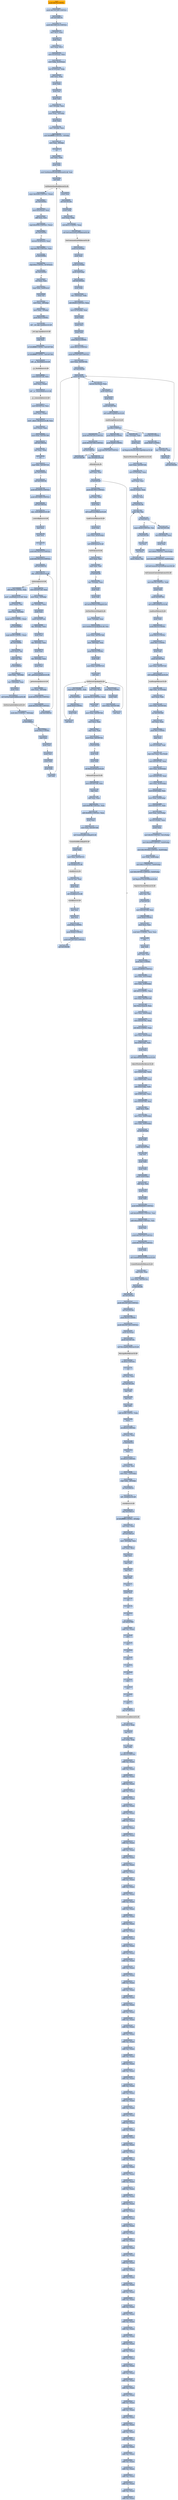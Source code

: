 digraph G {
node[shape=rectangle,style=filled,fillcolor=lightsteelblue,color=lightsteelblue]
bgcolor="transparent"
a0x01005f85pushl_0x70UINT8[label="start\npushl $0x70<UINT8>",color="lightgrey",fillcolor="orange"];
a0x01005f87pushl_0x10012f8UINT32[label="0x01005f87\npushl $0x10012f8<UINT32>"];
a0x01005f8ccall_0x01006170[label="0x01005f8c\ncall 0x01006170"];
a0x01006170pushl_0x10061c0UINT32[label="0x01006170\npushl $0x10061c0<UINT32>"];
a0x01006175movl_fs_0_eax[label="0x01006175\nmovl %fs:0, %eax"];
a0x0100617bpushl_eax[label="0x0100617b\npushl %eax"];
a0x0100617cmovl_esp_fs_0[label="0x0100617c\nmovl %esp, %fs:0"];
a0x01006183movl_0x10esp__eax[label="0x01006183\nmovl 0x10(%esp), %eax"];
a0x01006187movl_ebp_0x10esp_[label="0x01006187\nmovl %ebp, 0x10(%esp)"];
a0x0100618bleal_0x10esp__ebp[label="0x0100618b\nleal 0x10(%esp), %ebp"];
a0x0100618fsubl_eax_esp[label="0x0100618f\nsubl %eax, %esp"];
a0x01006191pushl_ebx[label="0x01006191\npushl %ebx"];
a0x01006192pushl_esi[label="0x01006192\npushl %esi"];
a0x01006193pushl_edi[label="0x01006193\npushl %edi"];
a0x01006194movl__8ebp__eax[label="0x01006194\nmovl -8(%ebp), %eax"];
a0x01006197movl_esp__24ebp_[label="0x01006197\nmovl %esp, -24(%ebp)"];
a0x0100619apushl_eax[label="0x0100619a\npushl %eax"];
a0x0100619bmovl__4ebp__eax[label="0x0100619b\nmovl -4(%ebp), %eax"];
a0x0100619emovl_0xffffffffUINT32__4ebp_[label="0x0100619e\nmovl $0xffffffff<UINT32>, -4(%ebp)"];
a0x010061a5movl_eax__8ebp_[label="0x010061a5\nmovl %eax, -8(%ebp)"];
a0x010061a8ret[label="0x010061a8\nret"];
a0x01005f91xorl_ebx_ebx[label="0x01005f91\nxorl %ebx, %ebx"];
a0x01005f93pushl_ebx[label="0x01005f93\npushl %ebx"];
a0x01005f94movl_GetModuleHandleA_kernel32_dll_edi[label="0x01005f94\nmovl GetModuleHandleA@kernel32.dll, %edi"];
a0x01005f9acall_edi[label="0x01005f9a\ncall %edi"];
GetModuleHandleA_kernel32_dll[label="GetModuleHandleA@kernel32.dll",color="lightgrey",fillcolor="lightgrey"];
a0x01005f9ccmpw_0x5a4dUINT16_eax_[label="0x01005f9c\ncmpw $0x5a4d<UINT16>, (%eax)"];
a0x01005fa1jne_0x01005fc2[label="0x01005fa1\njne 0x01005fc2"];
a0x01005fa3movl_0x3ceax__ecx[label="0x01005fa3\nmovl 0x3c(%eax), %ecx"];
a0x01005fa6addl_eax_ecx[label="0x01005fa6\naddl %eax, %ecx"];
a0x01005fa8cmpl_0x4550UINT32_ecx_[label="0x01005fa8\ncmpl $0x4550<UINT32>, (%ecx)"];
a0x01005faejne_0x01005fc2[label="0x01005fae\njne 0x01005fc2"];
a0x01005fb0movzwl_0x18ecx__eax[label="0x01005fb0\nmovzwl 0x18(%ecx), %eax"];
a0x01005fb4cmpl_0x10bUINT32_eax[label="0x01005fb4\ncmpl $0x10b<UINT32>, %eax"];
a0x01005fb9je_0x01005fda[label="0x01005fb9\nje 0x01005fda"];
a0x01005fdacmpl_0xeUINT8_0x74ecx_[label="0x01005fda\ncmpl $0xe<UINT8>, 0x74(%ecx)"];
a0x01005fdejbe_0x01005fc2[label="0x01005fde\njbe 0x01005fc2"];
a0x01005fe0xorl_eax_eax[label="0x01005fe0\nxorl %eax, %eax"];
a0x01005fe2cmpl_ebx_0xe8ecx_[label="0x01005fe2\ncmpl %ebx, 0xe8(%ecx)"];
a0x01005fe8setne_al[label="0x01005fe8\nsetne %al"];
a0x01005febmovl_eax__28ebp_[label="0x01005feb\nmovl %eax, -28(%ebp)"];
a0x01005feemovl_ebx__4ebp_[label="0x01005fee\nmovl %ebx, -4(%ebp)"];
a0x01005ff1pushl_0x2UINT8[label="0x01005ff1\npushl $0x2<UINT8>"];
a0x01005ff3call___set_app_type_msvcrt_dll[label="0x01005ff3\ncall __set_app_type@msvcrt.dll"];
a__set_app_type_msvcrt_dll[label="__set_app_type@msvcrt.dll",color="lightgrey",fillcolor="lightgrey"];
a0x01005ff9popl_ecx[label="0x01005ff9\npopl %ecx"];
a0x01005ffaorl_0xffffffffUINT8_0x01007380[label="0x01005ffa\norl $0xffffffff<UINT8>, 0x01007380"];
a0x01006001orl_0xffffffffUINT8_0x01007384[label="0x01006001\norl $0xffffffff<UINT8>, 0x01007384"];
a0x01006008call___p__fmode_msvcrt_dll[label="0x01006008\ncall __p__fmode@msvcrt.dll"];
a__p__fmode_msvcrt_dll[label="__p__fmode@msvcrt.dll",color="lightgrey",fillcolor="lightgrey"];
a0x0100600emovl_0x010071f0_ecx[label="0x0100600e\nmovl 0x010071f0, %ecx"];
a0x01006014movl_ecx_eax_[label="0x01006014\nmovl %ecx, (%eax)"];
a0x01006016call___p__commode_msvcrt_dll[label="0x01006016\ncall __p__commode@msvcrt.dll"];
a__p__commode_msvcrt_dll[label="__p__commode@msvcrt.dll",color="lightgrey",fillcolor="lightgrey"];
a0x0100601cmovl_0x010071ec_ecx[label="0x0100601c\nmovl 0x010071ec, %ecx"];
a0x01006022movl_ecx_eax_[label="0x01006022\nmovl %ecx, (%eax)"];
a0x01006024movl__adjust_fdiv_msvcrt_dll_eax[label="0x01006024\nmovl _adjust_fdiv@msvcrt.dll, %eax"];
a0x01006029movl_eax__eax[label="0x01006029\nmovl (%eax), %eax"];
a0x0100602bmovl_eax_0x01007388[label="0x0100602b\nmovl %eax, 0x01007388"];
a0x01006030call_0x0100616a[label="0x01006030\ncall 0x0100616a"];
a0x0100616axorl_eax_eax[label="0x0100616a\nxorl %eax, %eax"];
a0x0100616cret[label="0x0100616c\nret"];
a0x01006035cmpl_ebx_0x01007144[label="0x01006035\ncmpl %ebx, 0x01007144"];
a0x0100603bjne_0x01006049[label="0x0100603b\njne 0x01006049"];
a0x01006049call_0x01006158[label="0x01006049\ncall 0x01006158"];
a0x01006158pushl_0x30000UINT32[label="0x01006158\npushl $0x30000<UINT32>"];
a0x0100615dpushl_0x10000UINT32[label="0x0100615d\npushl $0x10000<UINT32>"];
a0x01006162call_0x010061ba[label="0x01006162\ncall 0x010061ba"];
a0x010061bajmp__controlfp_msvcrt_dll[label="0x010061ba\njmp _controlfp@msvcrt.dll"];
a_controlfp_msvcrt_dll[label="_controlfp@msvcrt.dll",color="lightgrey",fillcolor="lightgrey"];
a0x01006167popl_ecx[label="0x01006167\npopl %ecx"];
a0x01006168popl_ecx[label="0x01006168\npopl %ecx"];
a0x01006169ret[label="0x01006169\nret"];
a0x0100604epushl_0x1001214UINT32[label="0x0100604e\npushl $0x1001214<UINT32>"];
a0x01006053pushl_0x1001210UINT32[label="0x01006053\npushl $0x1001210<UINT32>"];
a0x01006058call_0x01006152[label="0x01006058\ncall 0x01006152"];
a0x01006152jmp__initterm_msvcrt_dll[label="0x01006152\njmp _initterm@msvcrt.dll"];
a_initterm_msvcrt_dll[label="_initterm@msvcrt.dll",color="lightgrey",fillcolor="lightgrey"];
a0x0100605dmovl_0x010071e8_eax[label="0x0100605d\nmovl 0x010071e8, %eax"];
a0x01006062movl_eax__32ebp_[label="0x01006062\nmovl %eax, -32(%ebp)"];
a0x01006065leal__32ebp__eax[label="0x01006065\nleal -32(%ebp), %eax"];
a0x01006068pushl_eax[label="0x01006068\npushl %eax"];
a0x01006069pushl_0x010071e4[label="0x01006069\npushl 0x010071e4"];
a0x0100606fleal__36ebp__eax[label="0x0100606f\nleal -36(%ebp), %eax"];
a0x01006072pushl_eax[label="0x01006072\npushl %eax"];
a0x01006073leal__40ebp__eax[label="0x01006073\nleal -40(%ebp), %eax"];
a0x01006076pushl_eax[label="0x01006076\npushl %eax"];
a0x01006077leal__44ebp__eax[label="0x01006077\nleal -44(%ebp), %eax"];
a0x0100607apushl_eax[label="0x0100607a\npushl %eax"];
a0x0100607bcall___getmainargs_msvcrt_dll[label="0x0100607b\ncall __getmainargs@msvcrt.dll"];
a__getmainargs_msvcrt_dll[label="__getmainargs@msvcrt.dll",color="lightgrey",fillcolor="lightgrey"];
a0x01006081movl_eax__48ebp_[label="0x01006081\nmovl %eax, -48(%ebp)"];
a0x01006084pushl_0x100120cUINT32[label="0x01006084\npushl $0x100120c<UINT32>"];
a0x01006089pushl_0x1001208UINT32[label="0x01006089\npushl $0x1001208<UINT32>"];
a0x0100608ecall_0x01006152[label="0x0100608e\ncall 0x01006152"];
a0x01006093addl_0x24UINT8_esp[label="0x01006093\naddl $0x24<UINT8>, %esp"];
a0x01006096movl__acmdln_msvcrt_dll_eax[label="0x01006096\nmovl _acmdln@msvcrt.dll, %eax"];
a0x0100609bmovl_eax__esi[label="0x0100609b\nmovl (%eax), %esi"];
a0x0100609dmovl_esi__52ebp_[label="0x0100609d\nmovl %esi, -52(%ebp)"];
a0x010060a0cmpb_0x22UINT8_esi_[label="0x010060a0\ncmpb $0x22<UINT8>, (%esi)"];
a0x010060a3jne_0x010060df[label="0x010060a3\njne 0x010060df"];
a0x010060dfcmpb_0x20UINT8_esi_[label="0x010060df\ncmpb $0x20<UINT8>, (%esi)"];
a0x010060e2jbe_0x010060bc[label="0x010060e2\njbe 0x010060bc"];
a0x010060bcmovb_esi__al[label="0x010060bc\nmovb (%esi), %al"];
a0x010060becmpb_bl_al[label="0x010060be\ncmpb %bl, %al"];
a0x010060c0je_0x010060c6[label="0x010060c0\nje 0x010060c6"];
a0x010060c6movl_ebx__76ebp_[label="0x010060c6\nmovl %ebx, -76(%ebp)"];
a0x010060c9leal__120ebp__eax[label="0x010060c9\nleal -120(%ebp), %eax"];
a0x010060ccpushl_eax[label="0x010060cc\npushl %eax"];
a0x010060cdcall_GetStartupInfoA_kernel32_dll[label="0x010060cd\ncall GetStartupInfoA@kernel32.dll"];
GetStartupInfoA_kernel32_dll[label="GetStartupInfoA@kernel32.dll",color="lightgrey",fillcolor="lightgrey"];
a0x010060d3testb_0x1UINT8__76ebp_[label="0x010060d3\ntestb $0x1<UINT8>, -76(%ebp)"];
a0x010060d7je_0x010060ea[label="0x010060d7\nje 0x010060ea"];
a0x010060eapushl_0xaUINT8[label="0x010060ea\npushl $0xa<UINT8>"];
a0x010060ecpopl_eax[label="0x010060ec\npopl %eax"];
a0x010060edpushl_eax[label="0x010060ed\npushl %eax"];
a0x010060eepushl_esi[label="0x010060ee\npushl %esi"];
a0x010060efpushl_ebx[label="0x010060ef\npushl %ebx"];
a0x010060f0pushl_ebx[label="0x010060f0\npushl %ebx"];
a0x010060f1call_edi[label="0x010060f1\ncall %edi"];
a0x010060f3pushl_eax[label="0x010060f3\npushl %eax"];
a0x010060f4call_0x01001e9e[label="0x010060f4\ncall 0x01001e9e"];
a0x01001e9epushl_ebp[label="0x01001e9e\npushl %ebp"];
a0x01001e9fmovl_esp_ebp[label="0x01001e9f\nmovl %esp, %ebp"];
a0x01001ea1subl_0x1cUINT8_esp[label="0x01001ea1\nsubl $0x1c<UINT8>, %esp"];
a0x01001ea4call_GetCommandLineW_kernel32_dll[label="0x01001ea4\ncall GetCommandLineW@kernel32.dll"];
GetCommandLineW_kernel32_dll[label="GetCommandLineW@kernel32.dll",color="lightgrey",fillcolor="lightgrey"];
a0x01001eaapushl_0x14ebp_[label="0x01001eaa\npushl 0x14(%ebp)"];
a0x01001eadpushl_eax[label="0x01001ead\npushl %eax"];
a0x01001eaepushl_0xcebp_[label="0x01001eae\npushl 0xc(%ebp)"];
a0x01001eb1pushl_0x8ebp_[label="0x01001eb1\npushl 0x8(%ebp)"];
a0x01001eb4call_0x01001b2c[label="0x01001eb4\ncall 0x01001b2c"];
a0x01001b2cpushl_ebp[label="0x01001b2c\npushl %ebp"];
a0x01001b2dleal__104esp__ebp[label="0x01001b2d\nleal -104(%esp), %ebp"];
a0x01001b31subl_0xb0UINT32_esp[label="0x01001b31\nsubl $0xb0<UINT32>, %esp"];
a0x01001b37movl_0x70ebp__eax[label="0x01001b37\nmovl 0x70(%ebp), %eax"];
a0x01001b3apushl_ebx[label="0x01001b3a\npushl %ebx"];
a0x01001b3bpushl_esi[label="0x01001b3b\npushl %esi"];
a0x01001b3cpushl_edi[label="0x01001b3c\npushl %edi"];
a0x01001b3dpushl_0x32UINT8[label="0x01001b3d\npushl $0x32<UINT8>"];
a0x01001b3fpushl_0x12cUINT32[label="0x01001b3f\npushl $0x12c<UINT32>"];
a0x01001b44pushl_0x1007220UINT32[label="0x01001b44\npushl $0x1007220<UINT32>"];
a0x01001b49movl_eax_0x0100736c[label="0x01001b49\nmovl %eax, 0x0100736c"];
a0x01001b4ecall_0x010023f8[label="0x01001b4e\ncall 0x010023f8"];
a0x010023f8pushl_0xcesp_[label="0x010023f8\npushl 0xc(%esp)"];
a0x010023fcmovzwl_0xcesp__eax[label="0x010023fc\nmovzwl 0xc(%esp), %eax"];
a0x01002401pushl_0x8esp_[label="0x01002401\npushl 0x8(%esp)"];
a0x01002405pushl_eax[label="0x01002405\npushl %eax"];
a0x01002406pushl_0x0100736c[label="0x01002406\npushl 0x0100736c"];
a0x0100240ccall_LoadStringW_user32_dll[label="0x0100240c\ncall LoadStringW@user32.dll"];
LoadStringW_user32_dll[label="LoadStringW@user32.dll",color="lightgrey",fillcolor="lightgrey"];
a0x01002412ret_0xcUINT16[label="0x01002412\nret $0xc<UINT16>"];
a0x01001b53pushl_0x100730cUINT32[label="0x01001b53\npushl $0x100730c<UINT32>"];
a0x01001b58pushl_0x1007308UINT32[label="0x01001b58\npushl $0x1007308<UINT32>"];
a0x01001b5dcall_0x010061d2[label="0x01001b5d\ncall 0x010061d2"];
a0x010061d2jmp_cdtInit_cards_dll[label="0x010061d2\njmp cdtInit@cards.dll"];
cdtInit_cards_dll[label="cdtInit@cards.dll",color="lightgrey",fillcolor="lightgrey"];
a0x01001b62testl_eax_eax[label="0x01001b62\ntestl %eax, %eax"];
a0x01001b64je_0x01001e0f[label="0x01001b64\nje 0x01001e0f"];
a0x01001b6apushl_0x7f00UINT32[label="0x01001b6a\npushl $0x7f00<UINT32>"];
a0x01001e0fcall_0x010023e2[label="0x01001e0f\ncall 0x010023e2"];
a0x010023e2pushl_0x1007220UINT32[label="0x010023e2\npushl $0x1007220<UINT32>"];
a0x010023e7call_0x0100238a[label="0x010023e7\ncall 0x0100238a"];
a0x0100238apushl_0x30UINT8[label="0x0100238a\npushl $0x30<UINT8>"];
a0x0100238cpushl_0x1007320UINT32[label="0x0100238c\npushl $0x1007320<UINT32>"];
a0x01002391pushl_0xcesp_[label="0x01002391\npushl 0xc(%esp)"];
a0x01002395pushl_0x0100733c[label="0x01002395\npushl 0x0100733c"];
a0x0100239bcall_MessageBoxW_user32_dll[label="0x0100239b\ncall MessageBoxW@user32.dll"];
MessageBoxW_user32_dll[label="MessageBoxW@user32.dll",color="lightgrey",fillcolor="lightgrey"];
a0x010023a1ret_0x4UINT16[label="0x010023a1\nret $0x4<UINT16>"];
a0x010023ecret[label="0x010023ec\nret"];
a0x01001e14xorl_eax_eax[label="0x01001e14\nxorl %eax, %eax"];
a0x01001e16jmp_0x01001e94[label="0x01001e16\njmp 0x01001e94"];
a0x01001e94popl_edi[label="0x01001e94\npopl %edi"];
a0x01001e95popl_esi[label="0x01001e95\npopl %esi"];
a0x01001e96popl_ebx[label="0x01001e96\npopl %ebx"];
a0x01001e97addl_0x68UINT8_ebp[label="0x01001e97\naddl $0x68<UINT8>, %ebp"];
a0x01001e9aleave_[label="0x01001e9a\nleave "];
a0x01001e9bret_0x10UINT16[label="0x01001e9b\nret $0x10<UINT16>"];
a0x01001eb9testl_eax_eax[label="0x01001eb9\ntestl %eax, %eax"];
a0x01001ebbje_0x01001f13[label="0x01001ebb\nje 0x01001f13"];
a0x01001f13leave_[label="0x01001f13\nleave "];
a0x01001f14ret_0x10UINT16[label="0x01001f14\nret $0x10<UINT16>"];
a0x010060f9movl_eax_esi[label="0x010060f9\nmovl %eax, %esi"];
a0x010060fbmovl_esi__124ebp_[label="0x010060fb\nmovl %esi, -124(%ebp)"];
a0x010060fecmpl_ebx__28ebp_[label="0x010060fe\ncmpl %ebx, -28(%ebp)"];
a0x01006101jne_0x0100610a[label="0x01006101\njne 0x0100610a"];
a0x0100610acall__cexit_msvcrt_dll[label="0x0100610a\ncall _cexit@msvcrt.dll"];
a_cexit_msvcrt_dll[label="_cexit@msvcrt.dll",color="lightgrey",fillcolor="lightgrey"];
a0x01006110jmp_0x0100613f[label="0x01006110\njmp 0x0100613f"];
a0x0100613forl_0xffffffffUINT8__4ebp_[label="0x0100613f\norl $0xffffffff<UINT8>, -4(%ebp)"];
a0x01006143movl_esi_eax[label="0x01006143\nmovl %esi, %eax"];
a0x01006145call_0x010061a9[label="0x01006145\ncall 0x010061a9"];
a0x010061a9movl__16ebp__ecx[label="0x010061a9\nmovl -16(%ebp), %ecx"];
a0x010061acmovl_ecx_fs_0[label="0x010061ac\nmovl %ecx, %fs:0"];
a0x010061b3popl_ecx[label="0x010061b3\npopl %ecx"];
a0x010061b4popl_edi[label="0x010061b4\npopl %edi"];
a0x010061b5popl_esi[label="0x010061b5\npopl %esi"];
a0x010061b6popl_ebx[label="0x010061b6\npopl %ebx"];
a0x010061b7leave_[label="0x010061b7\nleave "];
a0x010061b8pushl_ecx[label="0x010061b8\npushl %ecx"];
a0x010061b9ret[label="0x010061b9\nret"];
a0x0100614aret[label="0x0100614a\nret"];
a0x7c8000c0nop_[label="0x7c8000c0\nnop "];
a0x7c8000c1call_0x63d7f9f4[label="0x7c8000c1\ncall 0x63d7f9f4"];
a0x63d7f9f4addb_al_eax_[label="0x63d7f9f4\naddb %al, (%eax)"];
a0x7c839aa8int3_[label="0x7c839aa8\nint3 "];
a0x7c839aa9int3_[label="0x7c839aa9\nint3 "];
a0x7c839aaaint3_[label="0x7c839aaa\nint3 "];
a0x7c839aabint3_[label="0x7c839aab\nint3 "];
a0x7c839aacint3_[label="0x7c839aac\nint3 "];
a0x7c839aadint3_[label="0x7c839aad\nint3 "];
a0x7c839aaeint3_[label="0x7c839aae\nint3 "];
a0x7c839aafint3_[label="0x7c839aaf\nint3 "];
a0x7c839ab0int3_[label="0x7c839ab0\nint3 "];
a0x7c839ab1int3_[label="0x7c839ab1\nint3 "];
a0x7c839ab2jmp_0x7c801e1a[label="0x7c839ab2\njmp 0x7c801e1a"];
TerminateProcess_kernel32_dll[label="TerminateProcess@kernel32.dll",color="lightgrey",fillcolor="lightgrey"];
a0x7c9032a8movl_fs_0_esp[label="0x7c9032a8\nmovl %fs:0, %esp"];
a0x7c9032afpopl_fs_0[label="0x7c9032af\npopl %fs:0"];
a0x7c9032b6movl_ebp_esp[label="0x7c9032b6\nmovl %ebp, %esp"];
a0x7c9032b8popl_ebp[label="0x7c9032b8\npopl %ebp"];
a0x7c9032b9ret_0x14UINT16[label="0x7c9032b9\nret $0x14<UINT16>"];
a0x00000000addb_al_eax_[label="0x00000000\naddb %al, (%eax)"];
a0x00000002addb_al_eax_[label="0x00000002\naddb %al, (%eax)"];
a0x00000004addb_al_eax_[label="0x00000004\naddb %al, (%eax)"];
a0x00000006addb_al_eax_[label="0x00000006\naddb %al, (%eax)"];
a0x00000008addb_al_eax_[label="0x00000008\naddb %al, (%eax)"];
a0x0000000aaddb_al_eax_[label="0x0000000a\naddb %al, (%eax)"];
a0x0000000caddb_al_eax_[label="0x0000000c\naddb %al, (%eax)"];
a0x0000000eaddb_al_eax_[label="0x0000000e\naddb %al, (%eax)"];
a0x00000010addb_al_eax_[label="0x00000010\naddb %al, (%eax)"];
a0x00000012addb_al_eax_[label="0x00000012\naddb %al, (%eax)"];
a0x00000014addb_al_eax_[label="0x00000014\naddb %al, (%eax)"];
a0x00000016addb_al_eax_[label="0x00000016\naddb %al, (%eax)"];
a0x00000018addb_al_eax_[label="0x00000018\naddb %al, (%eax)"];
a0x0000001aaddb_al_eax_[label="0x0000001a\naddb %al, (%eax)"];
a0x0000001caddb_al_eax_[label="0x0000001c\naddb %al, (%eax)"];
a0x0000001eaddb_al_eax_[label="0x0000001e\naddb %al, (%eax)"];
a0x00000020addb_al_eax_[label="0x00000020\naddb %al, (%eax)"];
a0x00000022addb_al_eax_[label="0x00000022\naddb %al, (%eax)"];
a0x00000024addb_al_eax_[label="0x00000024\naddb %al, (%eax)"];
a0x00000026addb_al_eax_[label="0x00000026\naddb %al, (%eax)"];
a0x00000028addb_al_eax_[label="0x00000028\naddb %al, (%eax)"];
a0x0000002aaddb_al_eax_[label="0x0000002a\naddb %al, (%eax)"];
a0x0000002caddb_al_eax_[label="0x0000002c\naddb %al, (%eax)"];
a0x0000002eaddb_al_eax_[label="0x0000002e\naddb %al, (%eax)"];
a0x00000030addb_al_eax_[label="0x00000030\naddb %al, (%eax)"];
a0x00000032addb_al_eax_[label="0x00000032\naddb %al, (%eax)"];
a0x00000034addb_al_eax_[label="0x00000034\naddb %al, (%eax)"];
a0x00000036addb_al_eax_[label="0x00000036\naddb %al, (%eax)"];
a0x00000038addb_al_eax_[label="0x00000038\naddb %al, (%eax)"];
a0x0000003aaddb_al_eax_[label="0x0000003a\naddb %al, (%eax)"];
a0x0000003caddb_al_eax_[label="0x0000003c\naddb %al, (%eax)"];
a0x0000003eaddb_al_eax_[label="0x0000003e\naddb %al, (%eax)"];
a0x00000040addb_al_eax_[label="0x00000040\naddb %al, (%eax)"];
a0x00000042addb_al_eax_[label="0x00000042\naddb %al, (%eax)"];
a0x00000044addb_al_eax_[label="0x00000044\naddb %al, (%eax)"];
a0x00000046addb_al_eax_[label="0x00000046\naddb %al, (%eax)"];
a0x00000048addb_al_eax_[label="0x00000048\naddb %al, (%eax)"];
a0x0000004aaddb_al_eax_[label="0x0000004a\naddb %al, (%eax)"];
a0x0000004caddb_al_eax_[label="0x0000004c\naddb %al, (%eax)"];
a0x0000004eaddb_al_eax_[label="0x0000004e\naddb %al, (%eax)"];
a0x00000050addb_al_eax_[label="0x00000050\naddb %al, (%eax)"];
a0x00000052addb_al_eax_[label="0x00000052\naddb %al, (%eax)"];
a0x00000054addb_al_eax_[label="0x00000054\naddb %al, (%eax)"];
a0x00000056addb_al_eax_[label="0x00000056\naddb %al, (%eax)"];
a0x00000058addb_al_eax_[label="0x00000058\naddb %al, (%eax)"];
a0x0000005aaddb_al_eax_[label="0x0000005a\naddb %al, (%eax)"];
a0x0000005caddb_al_eax_[label="0x0000005c\naddb %al, (%eax)"];
a0x0000005eaddb_al_eax_[label="0x0000005e\naddb %al, (%eax)"];
a0x00000060addb_al_eax_[label="0x00000060\naddb %al, (%eax)"];
a0x00000062addb_al_eax_[label="0x00000062\naddb %al, (%eax)"];
a0x00000064addb_al_eax_[label="0x00000064\naddb %al, (%eax)"];
a0x00000066addb_al_eax_[label="0x00000066\naddb %al, (%eax)"];
a0x00000068addb_al_eax_[label="0x00000068\naddb %al, (%eax)"];
a0x0000006aaddb_al_eax_[label="0x0000006a\naddb %al, (%eax)"];
a0x0000006caddb_al_eax_[label="0x0000006c\naddb %al, (%eax)"];
a0x0000006eaddb_al_eax_[label="0x0000006e\naddb %al, (%eax)"];
a0x00000070addb_al_eax_[label="0x00000070\naddb %al, (%eax)"];
a0x00000072addb_al_eax_[label="0x00000072\naddb %al, (%eax)"];
a0x00000074addb_al_eax_[label="0x00000074\naddb %al, (%eax)"];
a0x00000076addb_al_eax_[label="0x00000076\naddb %al, (%eax)"];
a0x00000078addb_al_eax_[label="0x00000078\naddb %al, (%eax)"];
a0x0000007aaddb_al_eax_[label="0x0000007a\naddb %al, (%eax)"];
a0x0000007caddb_al_eax_[label="0x0000007c\naddb %al, (%eax)"];
a0x0000007eaddb_al_eax_[label="0x0000007e\naddb %al, (%eax)"];
a0x00000080addb_al_eax_[label="0x00000080\naddb %al, (%eax)"];
a0x00000082addb_al_eax_[label="0x00000082\naddb %al, (%eax)"];
a0x00000084addb_al_eax_[label="0x00000084\naddb %al, (%eax)"];
a0x00000086addb_al_eax_[label="0x00000086\naddb %al, (%eax)"];
a0x00000088addb_al_eax_[label="0x00000088\naddb %al, (%eax)"];
a0x0000008aaddb_al_eax_[label="0x0000008a\naddb %al, (%eax)"];
a0x0000008caddb_al_eax_[label="0x0000008c\naddb %al, (%eax)"];
a0x0000008eaddb_al_eax_[label="0x0000008e\naddb %al, (%eax)"];
a0x00000090addb_al_eax_[label="0x00000090\naddb %al, (%eax)"];
a0x00000092addb_al_eax_[label="0x00000092\naddb %al, (%eax)"];
a0x00000094addb_al_eax_[label="0x00000094\naddb %al, (%eax)"];
a0x00000096addb_al_eax_[label="0x00000096\naddb %al, (%eax)"];
a0x00000098addb_al_eax_[label="0x00000098\naddb %al, (%eax)"];
a0x0000009aaddb_al_eax_[label="0x0000009a\naddb %al, (%eax)"];
a0x0000009caddb_al_eax_[label="0x0000009c\naddb %al, (%eax)"];
a0x0000009eaddb_al_eax_[label="0x0000009e\naddb %al, (%eax)"];
a0x000000a0addb_al_eax_[label="0x000000a0\naddb %al, (%eax)"];
a0x000000a2addb_al_eax_[label="0x000000a2\naddb %al, (%eax)"];
a0x000000a4addb_al_eax_[label="0x000000a4\naddb %al, (%eax)"];
a0x000000a6addb_al_eax_[label="0x000000a6\naddb %al, (%eax)"];
a0x000000a8addb_al_eax_[label="0x000000a8\naddb %al, (%eax)"];
a0x000000aaaddb_al_eax_[label="0x000000aa\naddb %al, (%eax)"];
a0x000000acaddb_al_eax_[label="0x000000ac\naddb %al, (%eax)"];
a0x000000aeaddb_al_eax_[label="0x000000ae\naddb %al, (%eax)"];
a0x000000b0addb_al_eax_[label="0x000000b0\naddb %al, (%eax)"];
a0x000000b2addb_al_eax_[label="0x000000b2\naddb %al, (%eax)"];
a0x000000b4addb_al_eax_[label="0x000000b4\naddb %al, (%eax)"];
a0x000000b6addb_al_eax_[label="0x000000b6\naddb %al, (%eax)"];
a0x000000b8addb_al_eax_[label="0x000000b8\naddb %al, (%eax)"];
a0x000000baaddb_al_eax_[label="0x000000ba\naddb %al, (%eax)"];
a0x000000bcaddb_al_eax_[label="0x000000bc\naddb %al, (%eax)"];
a0x000000beaddb_al_eax_[label="0x000000be\naddb %al, (%eax)"];
a0x000000c0addb_al_eax_[label="0x000000c0\naddb %al, (%eax)"];
a0x000000c2addb_al_eax_[label="0x000000c2\naddb %al, (%eax)"];
a0x000000c4addb_al_eax_[label="0x000000c4\naddb %al, (%eax)"];
a0x000000c6addb_al_eax_[label="0x000000c6\naddb %al, (%eax)"];
a0x000000c8addb_al_eax_[label="0x000000c8\naddb %al, (%eax)"];
a0x01001b6fxorl_ebx_ebx[label="0x01001b6f\nxorl %ebx, %ebx"];
a0x01001b71pushl_ebx[label="0x01001b71\npushl %ebx"];
a0x01001b72call_LoadCursorW_user32_dll[label="0x01001b72\ncall LoadCursorW@user32.dll"];
LoadCursorW_user32_dll[label="LoadCursorW@user32.dll",color="lightgrey",fillcolor="lightgrey"];
a0x01001b78pushl_ebx[label="0x01001b78\npushl %ebx"];
a0x01001b79movl_eax_0x54ebp_[label="0x01001b79\nmovl %eax, 0x54(%ebp)"];
a0x01001b7ccall_GetDC_user32_dll[label="0x01001b7c\ncall GetDC@user32.dll"];
GetDC_user32_dll[label="GetDC@user32.dll",color="lightgrey",fillcolor="lightgrey"];
a0x01001b82movl_eax_edi[label="0x01001b82\nmovl %eax, %edi"];
a0x01001b84cmpl_ebx_edi[label="0x01001b84\ncmpl %ebx, %edi"];
a0x01001b86je_0x01001e0f[label="0x01001b86\nje 0x01001e0f"];
a0x01001b8cleal__72ebp__eax[label="0x01001b8c\nleal -72(%ebp), %eax"];
a0x01001b8fpushl_eax[label="0x01001b8f\npushl %eax"];
a0x01001b90pushl_edi[label="0x01001b90\npushl %edi"];
a0x01001b91call_GetTextMetricsW_gdi32_dll[label="0x01001b91\ncall GetTextMetricsW@gdi32.dll"];
GetTextMetricsW_gdi32_dll[label="GetTextMetricsW@gdi32.dll",color="lightgrey",fillcolor="lightgrey"];
a0x01001b97movl__72ebp__eax[label="0x01001b97\nmovl -72(%ebp), %eax"];
a0x01001b9amovl_GetDeviceCaps_gdi32_dll_esi[label="0x01001b9a\nmovl GetDeviceCaps@gdi32.dll, %esi"];
a0x01001ba0movl_eax_0x01007368[label="0x01001ba0\nmovl %eax, 0x01007368"];
a0x01001ba5movl__48ebp__eax[label="0x01001ba5\nmovl -48(%ebp), %eax"];
a0x01001ba8pushl_0x18UINT8[label="0x01001ba8\npushl $0x18<UINT8>"];
a0x01001baapushl_edi[label="0x01001baa\npushl %edi"];
a0x01001babmovl_eax_0x01007310[label="0x01001bab\nmovl %eax, 0x01007310"];
a0x01001bb0call_esi[label="0x01001bb0\ncall %esi"];
GetDeviceCaps_gdi32_dll[label="GetDeviceCaps@gdi32.dll",color="lightgrey",fillcolor="lightgrey"];
a0x01001bb2cmpl_0x2UINT8_eax[label="0x01001bb2\ncmpl $0x2<UINT8>, %eax"];
a0x01001bb5jne_0x01001bc1[label="0x01001bb5\njne 0x01001bc1"];
a0x01001bc1pushl_0x8UINT8[label="0x01001bc1\npushl $0x8<UINT8>"];
a0x01001bc3pushl_edi[label="0x01001bc3\npushl %edi"];
a0x01001bc4call_esi[label="0x01001bc4\ncall %esi"];
a0x01001bc6pushl_0xaUINT8[label="0x01001bc6\npushl $0xa<UINT8>"];
a0x01001bc8pushl_edi[label="0x01001bc8\npushl %edi"];
a0x01001bc9movl_eax_0x01007360[label="0x01001bc9\nmovl %eax, 0x01007360"];
a0x01001bcecall_esi[label="0x01001bce\ncall %esi"];
a0x01001bd0xorl_ecx_ecx[label="0x01001bd0\nxorl %ecx, %ecx"];
a0x01001bd2cmpl_0x12cUINT32_eax[label="0x01001bd2\ncmpl $0x12c<UINT32>, %eax"];
a0x01001bd7setl_cl[label="0x01001bd7\nsetl %cl"];
a0x01001bdamovl_eax_0x01007364[label="0x01001bda\nmovl %eax, 0x01007364"];
a0x01001bdfmovl_ecx_eax[label="0x01001bdf\nmovl %ecx, %eax"];
a0x01001be1cmpl_ebx_eax[label="0x01001be1\ncmpl %ebx, %eax"];
a0x01001be3movl_eax_0x0100718c[label="0x01001be3\nmovl %eax, 0x0100718c"];
a0x01001be8je_0x01001bf9[label="0x01001be8\nje 0x01001bf9"];
a0x01001bf9pushl_edi[label="0x01001bf9\npushl %edi"];
a0x01001bfapushl_ebx[label="0x01001bfa\npushl %ebx"];
a0x01001bfbcall_ReleaseDC_user32_dll[label="0x01001bfb\ncall ReleaseDC@user32.dll"];
ReleaseDC_user32_dll[label="ReleaseDC@user32.dll",color="lightgrey",fillcolor="lightgrey"];
a0x01001c01movl_0x01007168_eax[label="0x01001c01\nmovl 0x01007168, %eax"];
a0x01001c06negl_eax[label="0x01001c06\nnegl %eax"];
a0x01001c08sbbl_eax_eax[label="0x01001c08\nsbbl %eax, %eax"];
a0x01001c0aandl_0xff7fffUINT32_eax[label="0x01001c0a\nandl $0xff7fff<UINT32>, %eax"];
a0x01001c0faddl_0x8000UINT32_eax[label="0x01001c0f\naddl $0x8000<UINT32>, %eax"];
a0x01001c14pushl_eax[label="0x01001c14\npushl %eax"];
a0x01001c15movl_eax_0x01007348[label="0x01001c15\nmovl %eax, 0x01007348"];
a0x01001c1acall_CreateSolidBrush_gdi32_dll[label="0x01001c1a\ncall CreateSolidBrush@gdi32.dll"];
CreateSolidBrush_gdi32_dll[label="CreateSolidBrush@gdi32.dll",color="lightgrey",fillcolor="lightgrey"];
a0x01001c20pushl_ebx[label="0x01001c20\npushl %ebx"];
a0x01001c21movl_eax_0x0100737c[label="0x01001c21\nmovl %eax, 0x0100737c"];
a0x01001c26call_time_msvcrt_dll[label="0x01001c26\ncall time@msvcrt.dll"];
time_msvcrt_dll[label="time@msvcrt.dll",color="lightgrey",fillcolor="lightgrey"];
a0x01001c2cmovzwl_ax_eax[label="0x01001c2c\nmovzwl %ax, %eax"];
a0x01001c2fpushl_eax[label="0x01001c2f\npushl %eax"];
a0x01001c30call_srand_msvcrt_dll[label="0x01001c30\ncall srand@msvcrt.dll"];
srand_msvcrt_dll[label="srand@msvcrt.dll",color="lightgrey",fillcolor="lightgrey"];
a0x01001c36popl_ecx[label="0x01001c36\npopl %ecx"];
a0x01001c37popl_ecx[label="0x01001c37\npopl %ecx"];
a0x01001c38pushl_0xaUINT8[label="0x01001c38\npushl $0xa<UINT8>"];
a0x01001c3apushl_0x64UINT8[label="0x01001c3a\npushl $0x64<UINT8>"];
a0x01001c3cpushl_0x1007320UINT32[label="0x01001c3c\npushl $0x1007320<UINT32>"];
a0x01001c41call_0x010023f8[label="0x01001c41\ncall 0x010023f8"];
a0x01001c46pushl_0x32UINT8[label="0x01001c46\npushl $0x32<UINT8>"];
a0x01001c48pushl_0x65UINT8[label="0x01001c48\npushl $0x65<UINT8>"];
a0x01001c4apushl_0x10072a0UINT32[label="0x01001c4a\npushl $0x10072a0<UINT32>"];
a0x01001c4fcall_0x010023f8[label="0x01001c4f\ncall 0x010023f8"];
a0x01001c54pushl_0x14UINT8[label="0x01001c54\npushl $0x14<UINT8>"];
a0x01001c56pushl_0x67UINT8[label="0x01001c56\npushl $0x67<UINT8>"];
a0x01001c58leal__12ebp__eax[label="0x01001c58\nleal -12(%ebp), %eax"];
a0x01001c5bpushl_eax[label="0x01001c5b\npushl %eax"];
a0x01001c5ccall_0x010023f8[label="0x01001c5c\ncall 0x010023f8"];
a0x01001c61leal__12ebp__eax[label="0x01001c61\nleal -12(%ebp), %eax"];
a0x01001c64pushl_eax[label="0x01001c64\npushl %eax"];
a0x01001c65call_RegisterWindowMessageW_user32_dll[label="0x01001c65\ncall RegisterWindowMessageW@user32.dll"];
RegisterWindowMessageW_user32_dll[label="RegisterWindowMessageW@user32.dll",color="lightgrey",fillcolor="lightgrey"];
a0x01001c6bmovl_eax_0x01007160[label="0x01001c6b\nmovl %eax, 0x01007160"];
a0x01001c70movl_0x78ebp__eax[label="0x01001c70\nmovl 0x78(%ebp), %eax"];
a0x01001c73movl_eax_ecx[label="0x01001c73\nmovl %eax, %ecx"];
a0x01001c75movzwl_eax__eax[label="0x01001c75\nmovzwl (%eax), %eax"];
a0x01001c78xorl_esi_esi[label="0x01001c78\nxorl %esi, %esi"];
a0x01001c7ajmp_0x01001c8e[label="0x01001c7a\njmp 0x01001c8e"];
a0x01001c8ecmpw_bx_ax[label="0x01001c8e\ncmpw %bx, %ax"];
a0x01001c91jne_0x01001c7c[label="0x01001c91\njne 0x01001c7c"];
a0x01001c7ccmpw_0x2fUINT16_ax[label="0x01001c7c\ncmpw $0x2f<UINT16>, %ax"];
a0x01001c80jne_0x01001c89[label="0x01001c80\njne 0x01001c89"];
a0x01001c89incl_ecx[label="0x01001c89\nincl %ecx"];
a0x01001c8aincl_ecx[label="0x01001c8a\nincl %ecx"];
a0x01001c8bmovw_ecx__ax[label="0x01001c8b\nmovw (%ecx), %ax"];
a0x01001c93jmp_0x01001c98[label="0x01001c93\njmp 0x01001c98"];
a0x01001c98leal_0x4cebp__eax[label="0x01001c98\nleal 0x4c(%ebp), %eax"];
a0x01001c9bpushl_eax[label="0x01001c9b\npushl %eax"];
a0x01001c9cmovl_0x8UINT32_0x4cebp_[label="0x01001c9c\nmovl $0x8<UINT32>, 0x4c(%ebp)"];
a0x01001ca3movl_0x16fdUINT32_0x50ebp_[label="0x01001ca3\nmovl $0x16fd<UINT32>, 0x50(%ebp)"];
a0x01001caacall_InitCommonControlsEx_comctl32_dll[label="0x01001caa\ncall InitCommonControlsEx@comctl32.dll"];
InitCommonControlsEx_comctl32_dll[label="InitCommonControlsEx@comctl32.dll",color="lightgrey",fillcolor="lightgrey"];
a0x01001cb0movl_0x1f4UINT32_edi[label="0x01001cb0\nmovl $0x1f4<UINT32>, %edi"];
a0x01001cb5pushl_edi[label="0x01001cb5\npushl %edi"];
a0x01001cb6pushl_0x0100736c[label="0x01001cb6\npushl 0x0100736c"];
a0x01001cbccall_LoadIconW_user32_dll[label="0x01001cbc\ncall LoadIconW@user32.dll"];
LoadIconW_user32_dll[label="LoadIconW@user32.dll",color="lightgrey",fillcolor="lightgrey"];
a0x01001cc2pushl_ebx[label="0x01001cc2\npushl %ebx"];
a0x01001cc3pushl_0x10UINT8[label="0x01001cc3\npushl $0x10<UINT8>"];
a0x01001cc5pushl_0x10UINT8[label="0x01001cc5\npushl $0x10<UINT8>"];
a0x01001cc7pushl_0x1UINT8[label="0x01001cc7\npushl $0x1<UINT8>"];
a0x01001cc9pushl_edi[label="0x01001cc9\npushl %edi"];
a0x01001ccapushl_0x0100736c[label="0x01001cca\npushl 0x0100736c"];
a0x01001cd0movl_eax_0x01007334[label="0x01001cd0\nmovl %eax, 0x01007334"];
a0x01001cd5call_LoadImageW_user32_dll[label="0x01001cd5\ncall LoadImageW@user32.dll"];
LoadImageW_user32_dll[label="LoadImageW@user32.dll",color="lightgrey",fillcolor="lightgrey"];
a0x01001cdbcmpl_ebx_0x74ebp_[label="0x01001cdb\ncmpl %ebx, 0x74(%ebp)"];
a0x01001cdemovl_eax_edx[label="0x01001cde\nmovl %eax, %edx"];
a0x01001ce0movl_edx_0x0100720c[label="0x01001ce0\nmovl %edx, 0x0100720c"];
a0x01001ce6jne_0x01001d49[label="0x01001ce6\njne 0x01001d49"];
a0x01001ce8xorl_eax_eax[label="0x01001ce8\nxorl %eax, %eax"];
a0x01001ceapushl_0xcUINT8[label="0x01001cea\npushl $0xc<UINT8>"];
a0x01001cecpopl_ecx[label="0x01001cec\npopl %ecx"];
a0x01001cedleal_0x1cebp__edi[label="0x01001ced\nleal 0x1c(%ebp), %edi"];
a0x01001cf0repz_stosl_eax_es_edi_[label="0x01001cf0\nrepz stosl %eax, %es:(%edi)"];
a0x01001cf2movl_0x0100736c_eax[label="0x01001cf2\nmovl 0x0100736c, %eax"];
a0x01001cf7movl_eax_0x30ebp_[label="0x01001cf7\nmovl %eax, 0x30(%ebp)"];
a0x01001cfamovl_0x01007334_eax[label="0x01001cfa\nmovl 0x01007334, %eax"];
a0x01001cffmovl_eax_0x34ebp_[label="0x01001cff\nmovl %eax, 0x34(%ebp)"];
a0x01001d02movl_0x54ebp__eax[label="0x01001d02\nmovl 0x54(%ebp), %eax"];
a0x01001d05movl_eax_0x38ebp_[label="0x01001d05\nmovl %eax, 0x38(%ebp)"];
a0x01001d08movl_0x0100737c_eax[label="0x01001d08\nmovl 0x0100737c, %eax"];
a0x01001d0dmovl_eax_0x3cebp_[label="0x01001d0d\nmovl %eax, 0x3c(%ebp)"];
a0x01001d10leal_0x1cebp__eax[label="0x01001d10\nleal 0x1c(%ebp), %eax"];
a0x01001d13pushl_eax[label="0x01001d13\npushl %eax"];
a0x01001d14movl_0x30UINT32_0x1cebp_[label="0x01001d14\nmovl $0x30<UINT32>, 0x1c(%ebp)"];
a0x01001d1bmovl_0x2008UINT32_0x20ebp_[label="0x01001d1b\nmovl $0x2008<UINT32>, 0x20(%ebp)"];
a0x01001d22movl_0x10016bdUINT32_0x24ebp_[label="0x01001d22\nmovl $0x10016bd<UINT32>, 0x24(%ebp)"];
a0x01001d29movl_edx_0x48ebp_[label="0x01001d29\nmovl %edx, 0x48(%ebp)"];
a0x01001d2cmovl_0x1UINT32_0x40ebp_[label="0x01001d2c\nmovl $0x1<UINT32>, 0x40(%ebp)"];
a0x01001d33movl_0x100700cUINT32_0x44ebp_[label="0x01001d33\nmovl $0x100700c<UINT32>, 0x44(%ebp)"];
a0x01001d3acall_RegisterClassExW_user32_dll[label="0x01001d3a\ncall RegisterClassExW@user32.dll"];
RegisterClassExW_user32_dll[label="RegisterClassExW@user32.dll",color="lightgrey",fillcolor="lightgrey"];
a0x01001d40testw_ax_ax[label="0x01001d40\ntestw %ax, %ax"];
a0x01001d43je_0x01001e0f[label="0x01001d43\nje 0x01001e0f"];
a0x01001d49movl_0x01007308_ecx[label="0x01001d49\nmovl 0x01007308, %ecx"];
a0x01001d4fpushl_0x8UINT8[label="0x01001d4f\npushl $0x8<UINT8>"];
a0x01001d51movl_ecx_eax[label="0x01001d51\nmovl %ecx, %eax"];
a0x01001d53imull_0x7UINT8_ecx_ecx[label="0x01001d53\nimull $0x7<UINT8>, %ecx, %ecx"];
a0x01001d56cltd_[label="0x01001d56\ncltd "];
a0x01001d57popl_edi[label="0x01001d57\npopl %edi"];
a0x01001d58idivl_edi_eax[label="0x01001d58\nidivl %edi, %eax"];
a0x01001d5apushl_0x1UINT8[label="0x01001d5a\npushl $0x1<UINT8>"];
a0x01001d5cpushl_0xcf0000UINT32[label="0x01001d5c\npushl $0xcf0000<UINT32>"];
a0x01001d61movl_ebx_0x5cebp_[label="0x01001d61\nmovl %ebx, 0x5c(%ebp)"];
a0x01001d64movl_ebx_0x58ebp_[label="0x01001d64\nmovl %ebx, 0x58(%ebp)"];
a0x01001d67addl_0x3UINT8_eax[label="0x01001d67\naddl $0x3<UINT8>, %eax"];
a0x01001d6amovl_eax_0x01007338[label="0x01001d6a\nmovl %eax, 0x01007338"];
a0x01001d6fleal_ecxeax8__eax[label="0x01001d6f\nleal (%ecx,%eax,8), %eax"];
a0x01001d72movl_eax_0x60ebp_[label="0x01001d72\nmovl %eax, 0x60(%ebp)"];
a0x01001d75movl_0x0100730c_eax[label="0x01001d75\nmovl 0x0100730c, %eax"];
a0x01001d7ashll_0x2UINT8_eax[label="0x01001d7a\nshll $0x2<UINT8>, %eax"];
a0x01001d7dmovl_eax_0x64ebp_[label="0x01001d7d\nmovl %eax, 0x64(%ebp)"];
a0x01001d80leal_0x58ebp__eax[label="0x01001d80\nleal 0x58(%ebp), %eax"];
a0x01001d83pushl_eax[label="0x01001d83\npushl %eax"];
a0x01001d84call_AdjustWindowRect_user32_dll[label="0x01001d84\ncall AdjustWindowRect@user32.dll"];
AdjustWindowRect_user32_dll[label="AdjustWindowRect@user32.dll",color="lightgrey",fillcolor="lightgrey"];
a0x01001d8amovl_0x64ebp__edx[label="0x01001d8a\nmovl 0x64(%ebp), %edx"];
a0x01001d8dmovl_0x60ebp__eax[label="0x01001d8d\nmovl 0x60(%ebp), %eax"];
a0x01001d90subl_0x5cebp__edx[label="0x01001d90\nsubl 0x5c(%ebp), %edx"];
a0x01001d93subl_0x58ebp__eax[label="0x01001d93\nsubl 0x58(%ebp), %eax"];
a0x01001d96movl_0x01007364_ecx[label="0x01001d96\nmovl 0x01007364, %ecx"];
a0x01001d9ccmpl_ecx_edx[label="0x01001d9c\ncmpl %ecx, %edx"];
a0x01001d9emovl_eax_0x60ebp_[label="0x01001d9e\nmovl %eax, 0x60(%ebp)"];
a0x01001da1movl_edx_0x64ebp_[label="0x01001da1\nmovl %edx, 0x64(%ebp)"];
a0x01001da4jle_0x01001da9[label="0x01001da4\njle 0x01001da9"];
a0x01001da9pushl_ebx[label="0x01001da9\npushl %ebx"];
a0x01001daapushl_0x0100736c[label="0x01001daa\npushl 0x0100736c"];
a0x01001db0negl_esi[label="0x01001db0\nnegl %esi"];
a0x01001db2pushl_ebx[label="0x01001db2\npushl %ebx"];
a0x01001db3pushl_ebx[label="0x01001db3\npushl %ebx"];
a0x01001db4pushl_0x64ebp_[label="0x01001db4\npushl 0x64(%ebp)"];
a0x01001db7sbbl_esi_esi[label="0x01001db7\nsbbl %esi, %esi"];
a0x01001db9pushl_eax[label="0x01001db9\npushl %eax"];
a0x01001dbapushl_ebx[label="0x01001dba\npushl %ebx"];
a0x01001dbbpushl_0x80000000UINT32[label="0x01001dbb\npushl $0x80000000<UINT32>"];
a0x01001dc0andl_0x20000000UINT32_esi[label="0x01001dc0\nandl $0x20000000<UINT32>, %esi"];
a0x01001dc6addl_0x2cf0000UINT32_esi[label="0x01001dc6\naddl $0x2cf0000<UINT32>, %esi"];
a0x01001dccpushl_esi[label="0x01001dcc\npushl %esi"];
a0x01001dcdpushl_0x1007320UINT32[label="0x01001dcd\npushl $0x1007320<UINT32>"];
a0x01001dd2pushl_0x100700cUINT32[label="0x01001dd2\npushl $0x100700c<UINT32>"];
a0x01001dd7pushl_ebx[label="0x01001dd7\npushl %ebx"];
a0x01001dd8call_CreateWindowExW_user32_dll[label="0x01001dd8\ncall CreateWindowExW@user32.dll"];
CreateWindowExW_user32_dll[label="CreateWindowExW@user32.dll",color="lightgrey",fillcolor="lightgrey"];
a0x01001ddecmpl_ebx_eax[label="0x01001dde\ncmpl %ebx, %eax"];
a0x01001de0movl_eax_0x0100733c[label="0x01001de0\nmovl %eax, 0x0100733c"];
a0x01001de5je_0x01001e0f[label="0x01001de5\nje 0x01001e0f"];
a0x01005f85pushl_0x70UINT8 -> a0x01005f87pushl_0x10012f8UINT32 [color="#000000"];
a0x01005f87pushl_0x10012f8UINT32 -> a0x01005f8ccall_0x01006170 [color="#000000"];
a0x01005f8ccall_0x01006170 -> a0x01006170pushl_0x10061c0UINT32 [color="#000000"];
a0x01006170pushl_0x10061c0UINT32 -> a0x01006175movl_fs_0_eax [color="#000000"];
a0x01006175movl_fs_0_eax -> a0x0100617bpushl_eax [color="#000000"];
a0x0100617bpushl_eax -> a0x0100617cmovl_esp_fs_0 [color="#000000"];
a0x0100617cmovl_esp_fs_0 -> a0x01006183movl_0x10esp__eax [color="#000000"];
a0x01006183movl_0x10esp__eax -> a0x01006187movl_ebp_0x10esp_ [color="#000000"];
a0x01006187movl_ebp_0x10esp_ -> a0x0100618bleal_0x10esp__ebp [color="#000000"];
a0x0100618bleal_0x10esp__ebp -> a0x0100618fsubl_eax_esp [color="#000000"];
a0x0100618fsubl_eax_esp -> a0x01006191pushl_ebx [color="#000000"];
a0x01006191pushl_ebx -> a0x01006192pushl_esi [color="#000000"];
a0x01006192pushl_esi -> a0x01006193pushl_edi [color="#000000"];
a0x01006193pushl_edi -> a0x01006194movl__8ebp__eax [color="#000000"];
a0x01006194movl__8ebp__eax -> a0x01006197movl_esp__24ebp_ [color="#000000"];
a0x01006197movl_esp__24ebp_ -> a0x0100619apushl_eax [color="#000000"];
a0x0100619apushl_eax -> a0x0100619bmovl__4ebp__eax [color="#000000"];
a0x0100619bmovl__4ebp__eax -> a0x0100619emovl_0xffffffffUINT32__4ebp_ [color="#000000"];
a0x0100619emovl_0xffffffffUINT32__4ebp_ -> a0x010061a5movl_eax__8ebp_ [color="#000000"];
a0x010061a5movl_eax__8ebp_ -> a0x010061a8ret [color="#000000"];
a0x010061a8ret -> a0x01005f91xorl_ebx_ebx [color="#000000"];
a0x01005f91xorl_ebx_ebx -> a0x01005f93pushl_ebx [color="#000000"];
a0x01005f93pushl_ebx -> a0x01005f94movl_GetModuleHandleA_kernel32_dll_edi [color="#000000"];
a0x01005f94movl_GetModuleHandleA_kernel32_dll_edi -> a0x01005f9acall_edi [color="#000000"];
a0x01005f9acall_edi -> GetModuleHandleA_kernel32_dll [color="#000000"];
GetModuleHandleA_kernel32_dll -> a0x01005f9ccmpw_0x5a4dUINT16_eax_ [color="#000000"];
a0x01005f9ccmpw_0x5a4dUINT16_eax_ -> a0x01005fa1jne_0x01005fc2 [color="#000000"];
a0x01005fa1jne_0x01005fc2 -> a0x01005fa3movl_0x3ceax__ecx [color="#000000",label="F"];
a0x01005fa3movl_0x3ceax__ecx -> a0x01005fa6addl_eax_ecx [color="#000000"];
a0x01005fa6addl_eax_ecx -> a0x01005fa8cmpl_0x4550UINT32_ecx_ [color="#000000"];
a0x01005fa8cmpl_0x4550UINT32_ecx_ -> a0x01005faejne_0x01005fc2 [color="#000000"];
a0x01005faejne_0x01005fc2 -> a0x01005fb0movzwl_0x18ecx__eax [color="#000000",label="F"];
a0x01005fb0movzwl_0x18ecx__eax -> a0x01005fb4cmpl_0x10bUINT32_eax [color="#000000"];
a0x01005fb4cmpl_0x10bUINT32_eax -> a0x01005fb9je_0x01005fda [color="#000000"];
a0x01005fb9je_0x01005fda -> a0x01005fdacmpl_0xeUINT8_0x74ecx_ [color="#000000",label="T"];
a0x01005fdacmpl_0xeUINT8_0x74ecx_ -> a0x01005fdejbe_0x01005fc2 [color="#000000"];
a0x01005fdejbe_0x01005fc2 -> a0x01005fe0xorl_eax_eax [color="#000000",label="F"];
a0x01005fe0xorl_eax_eax -> a0x01005fe2cmpl_ebx_0xe8ecx_ [color="#000000"];
a0x01005fe2cmpl_ebx_0xe8ecx_ -> a0x01005fe8setne_al [color="#000000"];
a0x01005fe8setne_al -> a0x01005febmovl_eax__28ebp_ [color="#000000"];
a0x01005febmovl_eax__28ebp_ -> a0x01005feemovl_ebx__4ebp_ [color="#000000"];
a0x01005feemovl_ebx__4ebp_ -> a0x01005ff1pushl_0x2UINT8 [color="#000000"];
a0x01005ff1pushl_0x2UINT8 -> a0x01005ff3call___set_app_type_msvcrt_dll [color="#000000"];
a0x01005ff3call___set_app_type_msvcrt_dll -> a__set_app_type_msvcrt_dll [color="#000000"];
a__set_app_type_msvcrt_dll -> a0x01005ff9popl_ecx [color="#000000"];
a0x01005ff9popl_ecx -> a0x01005ffaorl_0xffffffffUINT8_0x01007380 [color="#000000"];
a0x01005ffaorl_0xffffffffUINT8_0x01007380 -> a0x01006001orl_0xffffffffUINT8_0x01007384 [color="#000000"];
a0x01006001orl_0xffffffffUINT8_0x01007384 -> a0x01006008call___p__fmode_msvcrt_dll [color="#000000"];
a0x01006008call___p__fmode_msvcrt_dll -> a__p__fmode_msvcrt_dll [color="#000000"];
a__p__fmode_msvcrt_dll -> a0x0100600emovl_0x010071f0_ecx [color="#000000"];
a0x0100600emovl_0x010071f0_ecx -> a0x01006014movl_ecx_eax_ [color="#000000"];
a0x01006014movl_ecx_eax_ -> a0x01006016call___p__commode_msvcrt_dll [color="#000000"];
a0x01006016call___p__commode_msvcrt_dll -> a__p__commode_msvcrt_dll [color="#000000"];
a__p__commode_msvcrt_dll -> a0x0100601cmovl_0x010071ec_ecx [color="#000000"];
a0x0100601cmovl_0x010071ec_ecx -> a0x01006022movl_ecx_eax_ [color="#000000"];
a0x01006022movl_ecx_eax_ -> a0x01006024movl__adjust_fdiv_msvcrt_dll_eax [color="#000000"];
a0x01006024movl__adjust_fdiv_msvcrt_dll_eax -> a0x01006029movl_eax__eax [color="#000000"];
a0x01006029movl_eax__eax -> a0x0100602bmovl_eax_0x01007388 [color="#000000"];
a0x0100602bmovl_eax_0x01007388 -> a0x01006030call_0x0100616a [color="#000000"];
a0x01006030call_0x0100616a -> a0x0100616axorl_eax_eax [color="#000000"];
a0x0100616axorl_eax_eax -> a0x0100616cret [color="#000000"];
a0x0100616cret -> a0x01006035cmpl_ebx_0x01007144 [color="#000000"];
a0x01006035cmpl_ebx_0x01007144 -> a0x0100603bjne_0x01006049 [color="#000000"];
a0x0100603bjne_0x01006049 -> a0x01006049call_0x01006158 [color="#000000",label="T"];
a0x01006049call_0x01006158 -> a0x01006158pushl_0x30000UINT32 [color="#000000"];
a0x01006158pushl_0x30000UINT32 -> a0x0100615dpushl_0x10000UINT32 [color="#000000"];
a0x0100615dpushl_0x10000UINT32 -> a0x01006162call_0x010061ba [color="#000000"];
a0x01006162call_0x010061ba -> a0x010061bajmp__controlfp_msvcrt_dll [color="#000000"];
a0x010061bajmp__controlfp_msvcrt_dll -> a_controlfp_msvcrt_dll [color="#000000"];
a_controlfp_msvcrt_dll -> a0x01006167popl_ecx [color="#000000"];
a0x01006167popl_ecx -> a0x01006168popl_ecx [color="#000000"];
a0x01006168popl_ecx -> a0x01006169ret [color="#000000"];
a0x01006169ret -> a0x0100604epushl_0x1001214UINT32 [color="#000000"];
a0x0100604epushl_0x1001214UINT32 -> a0x01006053pushl_0x1001210UINT32 [color="#000000"];
a0x01006053pushl_0x1001210UINT32 -> a0x01006058call_0x01006152 [color="#000000"];
a0x01006058call_0x01006152 -> a0x01006152jmp__initterm_msvcrt_dll [color="#000000"];
a0x01006152jmp__initterm_msvcrt_dll -> a_initterm_msvcrt_dll [color="#000000"];
a_initterm_msvcrt_dll -> a0x0100605dmovl_0x010071e8_eax [color="#000000"];
a0x0100605dmovl_0x010071e8_eax -> a0x01006062movl_eax__32ebp_ [color="#000000"];
a0x01006062movl_eax__32ebp_ -> a0x01006065leal__32ebp__eax [color="#000000"];
a0x01006065leal__32ebp__eax -> a0x01006068pushl_eax [color="#000000"];
a0x01006068pushl_eax -> a0x01006069pushl_0x010071e4 [color="#000000"];
a0x01006069pushl_0x010071e4 -> a0x0100606fleal__36ebp__eax [color="#000000"];
a0x0100606fleal__36ebp__eax -> a0x01006072pushl_eax [color="#000000"];
a0x01006072pushl_eax -> a0x01006073leal__40ebp__eax [color="#000000"];
a0x01006073leal__40ebp__eax -> a0x01006076pushl_eax [color="#000000"];
a0x01006076pushl_eax -> a0x01006077leal__44ebp__eax [color="#000000"];
a0x01006077leal__44ebp__eax -> a0x0100607apushl_eax [color="#000000"];
a0x0100607apushl_eax -> a0x0100607bcall___getmainargs_msvcrt_dll [color="#000000"];
a0x0100607bcall___getmainargs_msvcrt_dll -> a__getmainargs_msvcrt_dll [color="#000000"];
a__getmainargs_msvcrt_dll -> a0x01006081movl_eax__48ebp_ [color="#000000"];
a0x01006081movl_eax__48ebp_ -> a0x01006084pushl_0x100120cUINT32 [color="#000000"];
a0x01006084pushl_0x100120cUINT32 -> a0x01006089pushl_0x1001208UINT32 [color="#000000"];
a0x01006089pushl_0x1001208UINT32 -> a0x0100608ecall_0x01006152 [color="#000000"];
a0x0100608ecall_0x01006152 -> a0x01006152jmp__initterm_msvcrt_dll [color="#000000"];
a_initterm_msvcrt_dll -> a0x01006093addl_0x24UINT8_esp [color="#000000"];
a0x01006093addl_0x24UINT8_esp -> a0x01006096movl__acmdln_msvcrt_dll_eax [color="#000000"];
a0x01006096movl__acmdln_msvcrt_dll_eax -> a0x0100609bmovl_eax__esi [color="#000000"];
a0x0100609bmovl_eax__esi -> a0x0100609dmovl_esi__52ebp_ [color="#000000"];
a0x0100609dmovl_esi__52ebp_ -> a0x010060a0cmpb_0x22UINT8_esi_ [color="#000000"];
a0x010060a0cmpb_0x22UINT8_esi_ -> a0x010060a3jne_0x010060df [color="#000000"];
a0x010060a3jne_0x010060df -> a0x010060dfcmpb_0x20UINT8_esi_ [color="#000000",label="T"];
a0x010060dfcmpb_0x20UINT8_esi_ -> a0x010060e2jbe_0x010060bc [color="#000000"];
a0x010060e2jbe_0x010060bc -> a0x010060bcmovb_esi__al [color="#000000",label="T"];
a0x010060bcmovb_esi__al -> a0x010060becmpb_bl_al [color="#000000"];
a0x010060becmpb_bl_al -> a0x010060c0je_0x010060c6 [color="#000000"];
a0x010060c0je_0x010060c6 -> a0x010060c6movl_ebx__76ebp_ [color="#000000",label="T"];
a0x010060c6movl_ebx__76ebp_ -> a0x010060c9leal__120ebp__eax [color="#000000"];
a0x010060c9leal__120ebp__eax -> a0x010060ccpushl_eax [color="#000000"];
a0x010060ccpushl_eax -> a0x010060cdcall_GetStartupInfoA_kernel32_dll [color="#000000"];
a0x010060cdcall_GetStartupInfoA_kernel32_dll -> GetStartupInfoA_kernel32_dll [color="#000000"];
GetStartupInfoA_kernel32_dll -> a0x010060d3testb_0x1UINT8__76ebp_ [color="#000000"];
a0x010060d3testb_0x1UINT8__76ebp_ -> a0x010060d7je_0x010060ea [color="#000000"];
a0x010060d7je_0x010060ea -> a0x010060eapushl_0xaUINT8 [color="#000000",label="T"];
a0x010060eapushl_0xaUINT8 -> a0x010060ecpopl_eax [color="#000000"];
a0x010060ecpopl_eax -> a0x010060edpushl_eax [color="#000000"];
a0x010060edpushl_eax -> a0x010060eepushl_esi [color="#000000"];
a0x010060eepushl_esi -> a0x010060efpushl_ebx [color="#000000"];
a0x010060efpushl_ebx -> a0x010060f0pushl_ebx [color="#000000"];
a0x010060f0pushl_ebx -> a0x010060f1call_edi [color="#000000"];
a0x010060f1call_edi -> GetModuleHandleA_kernel32_dll [color="#000000"];
GetModuleHandleA_kernel32_dll -> a0x010060f3pushl_eax [color="#000000"];
a0x010060f3pushl_eax -> a0x010060f4call_0x01001e9e [color="#000000"];
a0x010060f4call_0x01001e9e -> a0x01001e9epushl_ebp [color="#000000"];
a0x01001e9epushl_ebp -> a0x01001e9fmovl_esp_ebp [color="#000000"];
a0x01001e9fmovl_esp_ebp -> a0x01001ea1subl_0x1cUINT8_esp [color="#000000"];
a0x01001ea1subl_0x1cUINT8_esp -> a0x01001ea4call_GetCommandLineW_kernel32_dll [color="#000000"];
a0x01001ea4call_GetCommandLineW_kernel32_dll -> GetCommandLineW_kernel32_dll [color="#000000"];
GetCommandLineW_kernel32_dll -> a0x01001eaapushl_0x14ebp_ [color="#000000"];
a0x01001eaapushl_0x14ebp_ -> a0x01001eadpushl_eax [color="#000000"];
a0x01001eadpushl_eax -> a0x01001eaepushl_0xcebp_ [color="#000000"];
a0x01001eaepushl_0xcebp_ -> a0x01001eb1pushl_0x8ebp_ [color="#000000"];
a0x01001eb1pushl_0x8ebp_ -> a0x01001eb4call_0x01001b2c [color="#000000"];
a0x01001eb4call_0x01001b2c -> a0x01001b2cpushl_ebp [color="#000000"];
a0x01001b2cpushl_ebp -> a0x01001b2dleal__104esp__ebp [color="#000000"];
a0x01001b2dleal__104esp__ebp -> a0x01001b31subl_0xb0UINT32_esp [color="#000000"];
a0x01001b31subl_0xb0UINT32_esp -> a0x01001b37movl_0x70ebp__eax [color="#000000"];
a0x01001b37movl_0x70ebp__eax -> a0x01001b3apushl_ebx [color="#000000"];
a0x01001b3apushl_ebx -> a0x01001b3bpushl_esi [color="#000000"];
a0x01001b3bpushl_esi -> a0x01001b3cpushl_edi [color="#000000"];
a0x01001b3cpushl_edi -> a0x01001b3dpushl_0x32UINT8 [color="#000000"];
a0x01001b3dpushl_0x32UINT8 -> a0x01001b3fpushl_0x12cUINT32 [color="#000000"];
a0x01001b3fpushl_0x12cUINT32 -> a0x01001b44pushl_0x1007220UINT32 [color="#000000"];
a0x01001b44pushl_0x1007220UINT32 -> a0x01001b49movl_eax_0x0100736c [color="#000000"];
a0x01001b49movl_eax_0x0100736c -> a0x01001b4ecall_0x010023f8 [color="#000000"];
a0x01001b4ecall_0x010023f8 -> a0x010023f8pushl_0xcesp_ [color="#000000"];
a0x010023f8pushl_0xcesp_ -> a0x010023fcmovzwl_0xcesp__eax [color="#000000"];
a0x010023fcmovzwl_0xcesp__eax -> a0x01002401pushl_0x8esp_ [color="#000000"];
a0x01002401pushl_0x8esp_ -> a0x01002405pushl_eax [color="#000000"];
a0x01002405pushl_eax -> a0x01002406pushl_0x0100736c [color="#000000"];
a0x01002406pushl_0x0100736c -> a0x0100240ccall_LoadStringW_user32_dll [color="#000000"];
a0x0100240ccall_LoadStringW_user32_dll -> LoadStringW_user32_dll [color="#000000"];
LoadStringW_user32_dll -> a0x01002412ret_0xcUINT16 [color="#000000"];
a0x01002412ret_0xcUINT16 -> a0x01001b53pushl_0x100730cUINT32 [color="#000000"];
a0x01001b53pushl_0x100730cUINT32 -> a0x01001b58pushl_0x1007308UINT32 [color="#000000"];
a0x01001b58pushl_0x1007308UINT32 -> a0x01001b5dcall_0x010061d2 [color="#000000"];
a0x01001b5dcall_0x010061d2 -> a0x010061d2jmp_cdtInit_cards_dll [color="#000000"];
a0x010061d2jmp_cdtInit_cards_dll -> cdtInit_cards_dll [color="#000000"];
cdtInit_cards_dll -> a0x01001b62testl_eax_eax [color="#000000"];
a0x01001b62testl_eax_eax -> a0x01001b64je_0x01001e0f [color="#000000"];
a0x01001b64je_0x01001e0f -> a0x01001b6apushl_0x7f00UINT32 [color="#000000",label="F"];
a0x01001b64je_0x01001e0f -> a0x01001e0fcall_0x010023e2 [color="#000000",label="T"];
a0x01001e0fcall_0x010023e2 -> a0x010023e2pushl_0x1007220UINT32 [color="#000000"];
a0x010023e2pushl_0x1007220UINT32 -> a0x010023e7call_0x0100238a [color="#000000"];
a0x010023e7call_0x0100238a -> a0x0100238apushl_0x30UINT8 [color="#000000"];
a0x0100238apushl_0x30UINT8 -> a0x0100238cpushl_0x1007320UINT32 [color="#000000"];
a0x0100238cpushl_0x1007320UINT32 -> a0x01002391pushl_0xcesp_ [color="#000000"];
a0x01002391pushl_0xcesp_ -> a0x01002395pushl_0x0100733c [color="#000000"];
a0x01002395pushl_0x0100733c -> a0x0100239bcall_MessageBoxW_user32_dll [color="#000000"];
a0x0100239bcall_MessageBoxW_user32_dll -> MessageBoxW_user32_dll [color="#000000"];
MessageBoxW_user32_dll -> a0x010023a1ret_0x4UINT16 [color="#000000"];
a0x010023a1ret_0x4UINT16 -> a0x010023ecret [color="#000000"];
a0x010023ecret -> a0x01001e14xorl_eax_eax [color="#000000"];
a0x01001e14xorl_eax_eax -> a0x01001e16jmp_0x01001e94 [color="#000000"];
a0x01001e16jmp_0x01001e94 -> a0x01001e94popl_edi [color="#000000"];
a0x01001e94popl_edi -> a0x01001e95popl_esi [color="#000000"];
a0x01001e95popl_esi -> a0x01001e96popl_ebx [color="#000000"];
a0x01001e96popl_ebx -> a0x01001e97addl_0x68UINT8_ebp [color="#000000"];
a0x01001e97addl_0x68UINT8_ebp -> a0x01001e9aleave_ [color="#000000"];
a0x01001e9aleave_ -> a0x01001e9bret_0x10UINT16 [color="#000000"];
a0x01001e9bret_0x10UINT16 -> a0x01001eb9testl_eax_eax [color="#000000"];
a0x01001eb9testl_eax_eax -> a0x01001ebbje_0x01001f13 [color="#000000"];
a0x01001ebbje_0x01001f13 -> a0x01001f13leave_ [color="#000000",label="T"];
a0x01001f13leave_ -> a0x01001f14ret_0x10UINT16 [color="#000000"];
a0x01001f14ret_0x10UINT16 -> a0x010060f9movl_eax_esi [color="#000000"];
a0x010060f9movl_eax_esi -> a0x010060fbmovl_esi__124ebp_ [color="#000000"];
a0x010060fbmovl_esi__124ebp_ -> a0x010060fecmpl_ebx__28ebp_ [color="#000000"];
a0x010060fecmpl_ebx__28ebp_ -> a0x01006101jne_0x0100610a [color="#000000"];
a0x01006101jne_0x0100610a -> a0x0100610acall__cexit_msvcrt_dll [color="#000000",label="T"];
a0x0100610acall__cexit_msvcrt_dll -> a_cexit_msvcrt_dll [color="#000000"];
a_cexit_msvcrt_dll -> a0x01006110jmp_0x0100613f [color="#000000"];
a0x01006110jmp_0x0100613f -> a0x0100613forl_0xffffffffUINT8__4ebp_ [color="#000000"];
a0x0100613forl_0xffffffffUINT8__4ebp_ -> a0x01006143movl_esi_eax [color="#000000"];
a0x01006143movl_esi_eax -> a0x01006145call_0x010061a9 [color="#000000"];
a0x01006145call_0x010061a9 -> a0x010061a9movl__16ebp__ecx [color="#000000"];
a0x010061a9movl__16ebp__ecx -> a0x010061acmovl_ecx_fs_0 [color="#000000"];
a0x010061acmovl_ecx_fs_0 -> a0x010061b3popl_ecx [color="#000000"];
a0x010061b3popl_ecx -> a0x010061b4popl_edi [color="#000000"];
a0x010061b4popl_edi -> a0x010061b5popl_esi [color="#000000"];
a0x010061b5popl_esi -> a0x010061b6popl_ebx [color="#000000"];
a0x010061b6popl_ebx -> a0x010061b7leave_ [color="#000000"];
a0x010061b7leave_ -> a0x010061b8pushl_ecx [color="#000000"];
a0x010061b8pushl_ecx -> a0x010061b9ret [color="#000000"];
a0x010061b9ret -> a0x0100614aret [color="#000000"];
a0x0100614aret -> a0x7c8000c0nop_ [color="#000000"];
a0x7c8000c0nop_ -> a0x7c8000c1call_0x63d7f9f4 [color="#000000"];
a0x7c8000c1call_0x63d7f9f4 -> a0x63d7f9f4addb_al_eax_ [color="#000000"];
a0x63d7f9f4addb_al_eax_ -> a0x7c839aa8int3_ [color="#000000"];
a0x7c839aa8int3_ -> a0x7c839aa9int3_ [color="#000000"];
a0x7c839aa9int3_ -> a0x7c839aaaint3_ [color="#000000"];
a0x7c839aaaint3_ -> a0x7c839aabint3_ [color="#000000"];
a0x7c839aabint3_ -> a0x7c839aacint3_ [color="#000000"];
a0x7c839aacint3_ -> a0x7c839aadint3_ [color="#000000"];
a0x7c839aadint3_ -> a0x7c839aaeint3_ [color="#000000"];
a0x7c839aaeint3_ -> a0x7c839aafint3_ [color="#000000"];
a0x7c839aafint3_ -> a0x7c839ab0int3_ [color="#000000"];
a0x7c839ab0int3_ -> a0x7c839ab1int3_ [color="#000000"];
a0x7c839ab1int3_ -> a0x7c839ab2jmp_0x7c801e1a [color="#000000"];
a0x7c839ab2jmp_0x7c801e1a -> TerminateProcess_kernel32_dll [color="#000000"];
TerminateProcess_kernel32_dll -> a0x7c9032a8movl_fs_0_esp [color="#000000"];
a0x7c9032a8movl_fs_0_esp -> a0x7c9032afpopl_fs_0 [color="#000000"];
a0x7c9032afpopl_fs_0 -> a0x7c9032b6movl_ebp_esp [color="#000000"];
a0x7c9032b6movl_ebp_esp -> a0x7c9032b8popl_ebp [color="#000000"];
a0x7c9032b8popl_ebp -> a0x7c9032b9ret_0x14UINT16 [color="#000000"];
a0x7c9032b9ret_0x14UINT16 -> a0x00000000addb_al_eax_ [color="#000000"];
a0x00000000addb_al_eax_ -> a0x00000002addb_al_eax_ [color="#000000"];
a0x00000002addb_al_eax_ -> a0x00000004addb_al_eax_ [color="#000000"];
a0x00000004addb_al_eax_ -> a0x00000006addb_al_eax_ [color="#000000"];
a0x00000006addb_al_eax_ -> a0x00000008addb_al_eax_ [color="#000000"];
a0x00000008addb_al_eax_ -> a0x0000000aaddb_al_eax_ [color="#000000"];
a0x0000000aaddb_al_eax_ -> a0x0000000caddb_al_eax_ [color="#000000"];
a0x0000000caddb_al_eax_ -> a0x0000000eaddb_al_eax_ [color="#000000"];
a0x0000000eaddb_al_eax_ -> a0x00000010addb_al_eax_ [color="#000000"];
a0x00000010addb_al_eax_ -> a0x00000012addb_al_eax_ [color="#000000"];
a0x00000012addb_al_eax_ -> a0x00000014addb_al_eax_ [color="#000000"];
a0x00000014addb_al_eax_ -> a0x00000016addb_al_eax_ [color="#000000"];
a0x00000016addb_al_eax_ -> a0x00000018addb_al_eax_ [color="#000000"];
a0x00000018addb_al_eax_ -> a0x0000001aaddb_al_eax_ [color="#000000"];
a0x0000001aaddb_al_eax_ -> a0x0000001caddb_al_eax_ [color="#000000"];
a0x0000001caddb_al_eax_ -> a0x0000001eaddb_al_eax_ [color="#000000"];
a0x0000001eaddb_al_eax_ -> a0x00000020addb_al_eax_ [color="#000000"];
a0x00000020addb_al_eax_ -> a0x00000022addb_al_eax_ [color="#000000"];
a0x00000022addb_al_eax_ -> a0x00000024addb_al_eax_ [color="#000000"];
a0x00000024addb_al_eax_ -> a0x00000026addb_al_eax_ [color="#000000"];
a0x00000026addb_al_eax_ -> a0x00000028addb_al_eax_ [color="#000000"];
a0x00000028addb_al_eax_ -> a0x0000002aaddb_al_eax_ [color="#000000"];
a0x0000002aaddb_al_eax_ -> a0x0000002caddb_al_eax_ [color="#000000"];
a0x0000002caddb_al_eax_ -> a0x0000002eaddb_al_eax_ [color="#000000"];
a0x0000002eaddb_al_eax_ -> a0x00000030addb_al_eax_ [color="#000000"];
a0x00000030addb_al_eax_ -> a0x00000032addb_al_eax_ [color="#000000"];
a0x00000032addb_al_eax_ -> a0x00000034addb_al_eax_ [color="#000000"];
a0x00000034addb_al_eax_ -> a0x00000036addb_al_eax_ [color="#000000"];
a0x00000036addb_al_eax_ -> a0x00000038addb_al_eax_ [color="#000000"];
a0x00000038addb_al_eax_ -> a0x0000003aaddb_al_eax_ [color="#000000"];
a0x0000003aaddb_al_eax_ -> a0x0000003caddb_al_eax_ [color="#000000"];
a0x0000003caddb_al_eax_ -> a0x0000003eaddb_al_eax_ [color="#000000"];
a0x0000003eaddb_al_eax_ -> a0x00000040addb_al_eax_ [color="#000000"];
a0x00000040addb_al_eax_ -> a0x00000042addb_al_eax_ [color="#000000"];
a0x00000042addb_al_eax_ -> a0x00000044addb_al_eax_ [color="#000000"];
a0x00000044addb_al_eax_ -> a0x00000046addb_al_eax_ [color="#000000"];
a0x00000046addb_al_eax_ -> a0x00000048addb_al_eax_ [color="#000000"];
a0x00000048addb_al_eax_ -> a0x0000004aaddb_al_eax_ [color="#000000"];
a0x0000004aaddb_al_eax_ -> a0x0000004caddb_al_eax_ [color="#000000"];
a0x0000004caddb_al_eax_ -> a0x0000004eaddb_al_eax_ [color="#000000"];
a0x0000004eaddb_al_eax_ -> a0x00000050addb_al_eax_ [color="#000000"];
a0x00000050addb_al_eax_ -> a0x00000052addb_al_eax_ [color="#000000"];
a0x00000052addb_al_eax_ -> a0x00000054addb_al_eax_ [color="#000000"];
a0x00000054addb_al_eax_ -> a0x00000056addb_al_eax_ [color="#000000"];
a0x00000056addb_al_eax_ -> a0x00000058addb_al_eax_ [color="#000000"];
a0x00000058addb_al_eax_ -> a0x0000005aaddb_al_eax_ [color="#000000"];
a0x0000005aaddb_al_eax_ -> a0x0000005caddb_al_eax_ [color="#000000"];
a0x0000005caddb_al_eax_ -> a0x0000005eaddb_al_eax_ [color="#000000"];
a0x0000005eaddb_al_eax_ -> a0x00000060addb_al_eax_ [color="#000000"];
a0x00000060addb_al_eax_ -> a0x00000062addb_al_eax_ [color="#000000"];
a0x00000062addb_al_eax_ -> a0x00000064addb_al_eax_ [color="#000000"];
a0x00000064addb_al_eax_ -> a0x00000066addb_al_eax_ [color="#000000"];
a0x00000066addb_al_eax_ -> a0x00000068addb_al_eax_ [color="#000000"];
a0x00000068addb_al_eax_ -> a0x0000006aaddb_al_eax_ [color="#000000"];
a0x0000006aaddb_al_eax_ -> a0x0000006caddb_al_eax_ [color="#000000"];
a0x0000006caddb_al_eax_ -> a0x0000006eaddb_al_eax_ [color="#000000"];
a0x0000006eaddb_al_eax_ -> a0x00000070addb_al_eax_ [color="#000000"];
a0x00000070addb_al_eax_ -> a0x00000072addb_al_eax_ [color="#000000"];
a0x00000072addb_al_eax_ -> a0x00000074addb_al_eax_ [color="#000000"];
a0x00000074addb_al_eax_ -> a0x00000076addb_al_eax_ [color="#000000"];
a0x00000076addb_al_eax_ -> a0x00000078addb_al_eax_ [color="#000000"];
a0x00000078addb_al_eax_ -> a0x0000007aaddb_al_eax_ [color="#000000"];
a0x0000007aaddb_al_eax_ -> a0x0000007caddb_al_eax_ [color="#000000"];
a0x0000007caddb_al_eax_ -> a0x0000007eaddb_al_eax_ [color="#000000"];
a0x0000007eaddb_al_eax_ -> a0x00000080addb_al_eax_ [color="#000000"];
a0x00000080addb_al_eax_ -> a0x00000082addb_al_eax_ [color="#000000"];
a0x00000082addb_al_eax_ -> a0x00000084addb_al_eax_ [color="#000000"];
a0x00000084addb_al_eax_ -> a0x00000086addb_al_eax_ [color="#000000"];
a0x00000086addb_al_eax_ -> a0x00000088addb_al_eax_ [color="#000000"];
a0x00000088addb_al_eax_ -> a0x0000008aaddb_al_eax_ [color="#000000"];
a0x0000008aaddb_al_eax_ -> a0x0000008caddb_al_eax_ [color="#000000"];
a0x0000008caddb_al_eax_ -> a0x0000008eaddb_al_eax_ [color="#000000"];
a0x0000008eaddb_al_eax_ -> a0x00000090addb_al_eax_ [color="#000000"];
a0x00000090addb_al_eax_ -> a0x00000092addb_al_eax_ [color="#000000"];
a0x00000092addb_al_eax_ -> a0x00000094addb_al_eax_ [color="#000000"];
a0x00000094addb_al_eax_ -> a0x00000096addb_al_eax_ [color="#000000"];
a0x00000096addb_al_eax_ -> a0x00000098addb_al_eax_ [color="#000000"];
a0x00000098addb_al_eax_ -> a0x0000009aaddb_al_eax_ [color="#000000"];
a0x0000009aaddb_al_eax_ -> a0x0000009caddb_al_eax_ [color="#000000"];
a0x0000009caddb_al_eax_ -> a0x0000009eaddb_al_eax_ [color="#000000"];
a0x0000009eaddb_al_eax_ -> a0x000000a0addb_al_eax_ [color="#000000"];
a0x000000a0addb_al_eax_ -> a0x000000a2addb_al_eax_ [color="#000000"];
a0x000000a2addb_al_eax_ -> a0x000000a4addb_al_eax_ [color="#000000"];
a0x000000a4addb_al_eax_ -> a0x000000a6addb_al_eax_ [color="#000000"];
a0x000000a6addb_al_eax_ -> a0x000000a8addb_al_eax_ [color="#000000"];
a0x000000a8addb_al_eax_ -> a0x000000aaaddb_al_eax_ [color="#000000"];
a0x000000aaaddb_al_eax_ -> a0x000000acaddb_al_eax_ [color="#000000"];
a0x000000acaddb_al_eax_ -> a0x000000aeaddb_al_eax_ [color="#000000"];
a0x000000aeaddb_al_eax_ -> a0x000000b0addb_al_eax_ [color="#000000"];
a0x000000b0addb_al_eax_ -> a0x000000b2addb_al_eax_ [color="#000000"];
a0x000000b2addb_al_eax_ -> a0x000000b4addb_al_eax_ [color="#000000"];
a0x000000b4addb_al_eax_ -> a0x000000b6addb_al_eax_ [color="#000000"];
a0x000000b6addb_al_eax_ -> a0x000000b8addb_al_eax_ [color="#000000"];
a0x000000b8addb_al_eax_ -> a0x000000baaddb_al_eax_ [color="#000000"];
a0x000000baaddb_al_eax_ -> a0x000000bcaddb_al_eax_ [color="#000000"];
a0x000000bcaddb_al_eax_ -> a0x000000beaddb_al_eax_ [color="#000000"];
a0x000000beaddb_al_eax_ -> a0x000000c0addb_al_eax_ [color="#000000"];
a0x000000c0addb_al_eax_ -> a0x000000c2addb_al_eax_ [color="#000000"];
a0x000000c2addb_al_eax_ -> a0x000000c4addb_al_eax_ [color="#000000"];
a0x000000c4addb_al_eax_ -> a0x000000c6addb_al_eax_ [color="#000000"];
a0x000000c6addb_al_eax_ -> a0x000000c8addb_al_eax_ [color="#000000"];
a0x01001b6apushl_0x7f00UINT32 -> a0x01001b6fxorl_ebx_ebx [color="#000000"];
a0x01001b6fxorl_ebx_ebx -> a0x01001b71pushl_ebx [color="#000000"];
a0x01001b71pushl_ebx -> a0x01001b72call_LoadCursorW_user32_dll [color="#000000"];
a0x01001b72call_LoadCursorW_user32_dll -> LoadCursorW_user32_dll [color="#000000"];
LoadCursorW_user32_dll -> a0x01001b78pushl_ebx [color="#000000"];
a0x01001b78pushl_ebx -> a0x01001b79movl_eax_0x54ebp_ [color="#000000"];
a0x01001b79movl_eax_0x54ebp_ -> a0x01001b7ccall_GetDC_user32_dll [color="#000000"];
a0x01001b7ccall_GetDC_user32_dll -> GetDC_user32_dll [color="#000000"];
GetDC_user32_dll -> a0x01001b82movl_eax_edi [color="#000000"];
a0x01001b82movl_eax_edi -> a0x01001b84cmpl_ebx_edi [color="#000000"];
a0x01001b84cmpl_ebx_edi -> a0x01001b86je_0x01001e0f [color="#000000"];
a0x01001b86je_0x01001e0f -> a0x01001b8cleal__72ebp__eax [color="#000000",label="F"];
a0x01001b8cleal__72ebp__eax -> a0x01001b8fpushl_eax [color="#000000"];
a0x01001b8fpushl_eax -> a0x01001b90pushl_edi [color="#000000"];
a0x01001b90pushl_edi -> a0x01001b91call_GetTextMetricsW_gdi32_dll [color="#000000"];
a0x01001b91call_GetTextMetricsW_gdi32_dll -> GetTextMetricsW_gdi32_dll [color="#000000"];
GetTextMetricsW_gdi32_dll -> a0x01001b97movl__72ebp__eax [color="#000000"];
a0x01001b97movl__72ebp__eax -> a0x01001b9amovl_GetDeviceCaps_gdi32_dll_esi [color="#000000"];
a0x01001b9amovl_GetDeviceCaps_gdi32_dll_esi -> a0x01001ba0movl_eax_0x01007368 [color="#000000"];
a0x01001ba0movl_eax_0x01007368 -> a0x01001ba5movl__48ebp__eax [color="#000000"];
a0x01001ba5movl__48ebp__eax -> a0x01001ba8pushl_0x18UINT8 [color="#000000"];
a0x01001ba8pushl_0x18UINT8 -> a0x01001baapushl_edi [color="#000000"];
a0x01001baapushl_edi -> a0x01001babmovl_eax_0x01007310 [color="#000000"];
a0x01001babmovl_eax_0x01007310 -> a0x01001bb0call_esi [color="#000000"];
a0x01001bb0call_esi -> GetDeviceCaps_gdi32_dll [color="#000000"];
GetDeviceCaps_gdi32_dll -> a0x01001bb2cmpl_0x2UINT8_eax [color="#000000"];
a0x01001bb2cmpl_0x2UINT8_eax -> a0x01001bb5jne_0x01001bc1 [color="#000000"];
a0x01001bb5jne_0x01001bc1 -> a0x01001bc1pushl_0x8UINT8 [color="#000000",label="T"];
a0x01001bc1pushl_0x8UINT8 -> a0x01001bc3pushl_edi [color="#000000"];
a0x01001bc3pushl_edi -> a0x01001bc4call_esi [color="#000000"];
a0x01001bc4call_esi -> GetDeviceCaps_gdi32_dll [color="#000000"];
GetDeviceCaps_gdi32_dll -> a0x01001bc6pushl_0xaUINT8 [color="#000000"];
a0x01001bc6pushl_0xaUINT8 -> a0x01001bc8pushl_edi [color="#000000"];
a0x01001bc8pushl_edi -> a0x01001bc9movl_eax_0x01007360 [color="#000000"];
a0x01001bc9movl_eax_0x01007360 -> a0x01001bcecall_esi [color="#000000"];
a0x01001bcecall_esi -> GetDeviceCaps_gdi32_dll [color="#000000"];
GetDeviceCaps_gdi32_dll -> a0x01001bd0xorl_ecx_ecx [color="#000000"];
a0x01001bd0xorl_ecx_ecx -> a0x01001bd2cmpl_0x12cUINT32_eax [color="#000000"];
a0x01001bd2cmpl_0x12cUINT32_eax -> a0x01001bd7setl_cl [color="#000000"];
a0x01001bd7setl_cl -> a0x01001bdamovl_eax_0x01007364 [color="#000000"];
a0x01001bdamovl_eax_0x01007364 -> a0x01001bdfmovl_ecx_eax [color="#000000"];
a0x01001bdfmovl_ecx_eax -> a0x01001be1cmpl_ebx_eax [color="#000000"];
a0x01001be1cmpl_ebx_eax -> a0x01001be3movl_eax_0x0100718c [color="#000000"];
a0x01001be3movl_eax_0x0100718c -> a0x01001be8je_0x01001bf9 [color="#000000"];
a0x01001be8je_0x01001bf9 -> a0x01001bf9pushl_edi [color="#000000",label="T"];
a0x01001bf9pushl_edi -> a0x01001bfapushl_ebx [color="#000000"];
a0x01001bfapushl_ebx -> a0x01001bfbcall_ReleaseDC_user32_dll [color="#000000"];
a0x01001bfbcall_ReleaseDC_user32_dll -> ReleaseDC_user32_dll [color="#000000"];
ReleaseDC_user32_dll -> a0x01001c01movl_0x01007168_eax [color="#000000"];
a0x01001c01movl_0x01007168_eax -> a0x01001c06negl_eax [color="#000000"];
a0x01001c06negl_eax -> a0x01001c08sbbl_eax_eax [color="#000000"];
a0x01001c08sbbl_eax_eax -> a0x01001c0aandl_0xff7fffUINT32_eax [color="#000000"];
a0x01001c0aandl_0xff7fffUINT32_eax -> a0x01001c0faddl_0x8000UINT32_eax [color="#000000"];
a0x01001c0faddl_0x8000UINT32_eax -> a0x01001c14pushl_eax [color="#000000"];
a0x01001c14pushl_eax -> a0x01001c15movl_eax_0x01007348 [color="#000000"];
a0x01001c15movl_eax_0x01007348 -> a0x01001c1acall_CreateSolidBrush_gdi32_dll [color="#000000"];
a0x01001c1acall_CreateSolidBrush_gdi32_dll -> CreateSolidBrush_gdi32_dll [color="#000000"];
CreateSolidBrush_gdi32_dll -> a0x01001c20pushl_ebx [color="#000000"];
a0x01001c20pushl_ebx -> a0x01001c21movl_eax_0x0100737c [color="#000000"];
a0x01001c21movl_eax_0x0100737c -> a0x01001c26call_time_msvcrt_dll [color="#000000"];
a0x01001c26call_time_msvcrt_dll -> time_msvcrt_dll [color="#000000"];
time_msvcrt_dll -> a0x01001c2cmovzwl_ax_eax [color="#000000"];
a0x01001c2cmovzwl_ax_eax -> a0x01001c2fpushl_eax [color="#000000"];
a0x01001c2fpushl_eax -> a0x01001c30call_srand_msvcrt_dll [color="#000000"];
a0x01001c30call_srand_msvcrt_dll -> srand_msvcrt_dll [color="#000000"];
srand_msvcrt_dll -> a0x01001c36popl_ecx [color="#000000"];
a0x01001c36popl_ecx -> a0x01001c37popl_ecx [color="#000000"];
a0x01001c37popl_ecx -> a0x01001c38pushl_0xaUINT8 [color="#000000"];
a0x01001c38pushl_0xaUINT8 -> a0x01001c3apushl_0x64UINT8 [color="#000000"];
a0x01001c3apushl_0x64UINT8 -> a0x01001c3cpushl_0x1007320UINT32 [color="#000000"];
a0x01001c3cpushl_0x1007320UINT32 -> a0x01001c41call_0x010023f8 [color="#000000"];
a0x01001c41call_0x010023f8 -> a0x010023f8pushl_0xcesp_ [color="#000000"];
a0x01002412ret_0xcUINT16 -> a0x01001c46pushl_0x32UINT8 [color="#000000"];
a0x01001c46pushl_0x32UINT8 -> a0x01001c48pushl_0x65UINT8 [color="#000000"];
a0x01001c48pushl_0x65UINT8 -> a0x01001c4apushl_0x10072a0UINT32 [color="#000000"];
a0x01001c4apushl_0x10072a0UINT32 -> a0x01001c4fcall_0x010023f8 [color="#000000"];
a0x01001c4fcall_0x010023f8 -> a0x010023f8pushl_0xcesp_ [color="#000000"];
a0x01002412ret_0xcUINT16 -> a0x01001c54pushl_0x14UINT8 [color="#000000"];
a0x01001c54pushl_0x14UINT8 -> a0x01001c56pushl_0x67UINT8 [color="#000000"];
a0x01001c56pushl_0x67UINT8 -> a0x01001c58leal__12ebp__eax [color="#000000"];
a0x01001c58leal__12ebp__eax -> a0x01001c5bpushl_eax [color="#000000"];
a0x01001c5bpushl_eax -> a0x01001c5ccall_0x010023f8 [color="#000000"];
a0x01001c5ccall_0x010023f8 -> a0x010023f8pushl_0xcesp_ [color="#000000"];
a0x01002412ret_0xcUINT16 -> a0x01001c61leal__12ebp__eax [color="#000000"];
a0x01001c61leal__12ebp__eax -> a0x01001c64pushl_eax [color="#000000"];
a0x01001c64pushl_eax -> a0x01001c65call_RegisterWindowMessageW_user32_dll [color="#000000"];
a0x01001c65call_RegisterWindowMessageW_user32_dll -> RegisterWindowMessageW_user32_dll [color="#000000"];
RegisterWindowMessageW_user32_dll -> a0x01001c6bmovl_eax_0x01007160 [color="#000000"];
a0x01001c6bmovl_eax_0x01007160 -> a0x01001c70movl_0x78ebp__eax [color="#000000"];
a0x01001c70movl_0x78ebp__eax -> a0x01001c73movl_eax_ecx [color="#000000"];
a0x01001c73movl_eax_ecx -> a0x01001c75movzwl_eax__eax [color="#000000"];
a0x01001c75movzwl_eax__eax -> a0x01001c78xorl_esi_esi [color="#000000"];
a0x01001c78xorl_esi_esi -> a0x01001c7ajmp_0x01001c8e [color="#000000"];
a0x01001c7ajmp_0x01001c8e -> a0x01001c8ecmpw_bx_ax [color="#000000"];
a0x01001c8ecmpw_bx_ax -> a0x01001c91jne_0x01001c7c [color="#000000"];
a0x01001c91jne_0x01001c7c -> a0x01001c7ccmpw_0x2fUINT16_ax [color="#000000",label="T"];
a0x01001c7ccmpw_0x2fUINT16_ax -> a0x01001c80jne_0x01001c89 [color="#000000"];
a0x01001c80jne_0x01001c89 -> a0x01001c89incl_ecx [color="#000000",label="T"];
a0x01001c89incl_ecx -> a0x01001c8aincl_ecx [color="#000000"];
a0x01001c8aincl_ecx -> a0x01001c8bmovw_ecx__ax [color="#000000"];
a0x01001c8bmovw_ecx__ax -> a0x01001c8ecmpw_bx_ax [color="#000000"];
a0x01001c91jne_0x01001c7c -> a0x01001c93jmp_0x01001c98 [color="#000000",label="F"];
a0x01001c93jmp_0x01001c98 -> a0x01001c98leal_0x4cebp__eax [color="#000000"];
a0x01001c98leal_0x4cebp__eax -> a0x01001c9bpushl_eax [color="#000000"];
a0x01001c9bpushl_eax -> a0x01001c9cmovl_0x8UINT32_0x4cebp_ [color="#000000"];
a0x01001c9cmovl_0x8UINT32_0x4cebp_ -> a0x01001ca3movl_0x16fdUINT32_0x50ebp_ [color="#000000"];
a0x01001ca3movl_0x16fdUINT32_0x50ebp_ -> a0x01001caacall_InitCommonControlsEx_comctl32_dll [color="#000000"];
a0x01001caacall_InitCommonControlsEx_comctl32_dll -> InitCommonControlsEx_comctl32_dll [color="#000000"];
InitCommonControlsEx_comctl32_dll -> a0x01001cb0movl_0x1f4UINT32_edi [color="#000000"];
a0x01001cb0movl_0x1f4UINT32_edi -> a0x01001cb5pushl_edi [color="#000000"];
a0x01001cb5pushl_edi -> a0x01001cb6pushl_0x0100736c [color="#000000"];
a0x01001cb6pushl_0x0100736c -> a0x01001cbccall_LoadIconW_user32_dll [color="#000000"];
a0x01001cbccall_LoadIconW_user32_dll -> LoadIconW_user32_dll [color="#000000"];
LoadIconW_user32_dll -> a0x01001cc2pushl_ebx [color="#000000"];
a0x01001cc2pushl_ebx -> a0x01001cc3pushl_0x10UINT8 [color="#000000"];
a0x01001cc3pushl_0x10UINT8 -> a0x01001cc5pushl_0x10UINT8 [color="#000000"];
a0x01001cc5pushl_0x10UINT8 -> a0x01001cc7pushl_0x1UINT8 [color="#000000"];
a0x01001cc7pushl_0x1UINT8 -> a0x01001cc9pushl_edi [color="#000000"];
a0x01001cc9pushl_edi -> a0x01001ccapushl_0x0100736c [color="#000000"];
a0x01001ccapushl_0x0100736c -> a0x01001cd0movl_eax_0x01007334 [color="#000000"];
a0x01001cd0movl_eax_0x01007334 -> a0x01001cd5call_LoadImageW_user32_dll [color="#000000"];
a0x01001cd5call_LoadImageW_user32_dll -> LoadImageW_user32_dll [color="#000000"];
LoadImageW_user32_dll -> a0x01001cdbcmpl_ebx_0x74ebp_ [color="#000000"];
a0x01001cdbcmpl_ebx_0x74ebp_ -> a0x01001cdemovl_eax_edx [color="#000000"];
a0x01001cdemovl_eax_edx -> a0x01001ce0movl_edx_0x0100720c [color="#000000"];
a0x01001ce0movl_edx_0x0100720c -> a0x01001ce6jne_0x01001d49 [color="#000000"];
a0x01001ce6jne_0x01001d49 -> a0x01001ce8xorl_eax_eax [color="#000000",label="F"];
a0x01001ce8xorl_eax_eax -> a0x01001ceapushl_0xcUINT8 [color="#000000"];
a0x01001ceapushl_0xcUINT8 -> a0x01001cecpopl_ecx [color="#000000"];
a0x01001cecpopl_ecx -> a0x01001cedleal_0x1cebp__edi [color="#000000"];
a0x01001cedleal_0x1cebp__edi -> a0x01001cf0repz_stosl_eax_es_edi_ [color="#000000"];
a0x01001cf0repz_stosl_eax_es_edi_ -> a0x01001cf2movl_0x0100736c_eax [color="#000000"];
a0x01001cf2movl_0x0100736c_eax -> a0x01001cf7movl_eax_0x30ebp_ [color="#000000"];
a0x01001cf7movl_eax_0x30ebp_ -> a0x01001cfamovl_0x01007334_eax [color="#000000"];
a0x01001cfamovl_0x01007334_eax -> a0x01001cffmovl_eax_0x34ebp_ [color="#000000"];
a0x01001cffmovl_eax_0x34ebp_ -> a0x01001d02movl_0x54ebp__eax [color="#000000"];
a0x01001d02movl_0x54ebp__eax -> a0x01001d05movl_eax_0x38ebp_ [color="#000000"];
a0x01001d05movl_eax_0x38ebp_ -> a0x01001d08movl_0x0100737c_eax [color="#000000"];
a0x01001d08movl_0x0100737c_eax -> a0x01001d0dmovl_eax_0x3cebp_ [color="#000000"];
a0x01001d0dmovl_eax_0x3cebp_ -> a0x01001d10leal_0x1cebp__eax [color="#000000"];
a0x01001d10leal_0x1cebp__eax -> a0x01001d13pushl_eax [color="#000000"];
a0x01001d13pushl_eax -> a0x01001d14movl_0x30UINT32_0x1cebp_ [color="#000000"];
a0x01001d14movl_0x30UINT32_0x1cebp_ -> a0x01001d1bmovl_0x2008UINT32_0x20ebp_ [color="#000000"];
a0x01001d1bmovl_0x2008UINT32_0x20ebp_ -> a0x01001d22movl_0x10016bdUINT32_0x24ebp_ [color="#000000"];
a0x01001d22movl_0x10016bdUINT32_0x24ebp_ -> a0x01001d29movl_edx_0x48ebp_ [color="#000000"];
a0x01001d29movl_edx_0x48ebp_ -> a0x01001d2cmovl_0x1UINT32_0x40ebp_ [color="#000000"];
a0x01001d2cmovl_0x1UINT32_0x40ebp_ -> a0x01001d33movl_0x100700cUINT32_0x44ebp_ [color="#000000"];
a0x01001d33movl_0x100700cUINT32_0x44ebp_ -> a0x01001d3acall_RegisterClassExW_user32_dll [color="#000000"];
a0x01001d3acall_RegisterClassExW_user32_dll -> RegisterClassExW_user32_dll [color="#000000"];
RegisterClassExW_user32_dll -> a0x01001d40testw_ax_ax [color="#000000"];
a0x01001d40testw_ax_ax -> a0x01001d43je_0x01001e0f [color="#000000"];
a0x01001d43je_0x01001e0f -> a0x01001d49movl_0x01007308_ecx [color="#000000",label="F"];
a0x01001d49movl_0x01007308_ecx -> a0x01001d4fpushl_0x8UINT8 [color="#000000"];
a0x01001d4fpushl_0x8UINT8 -> a0x01001d51movl_ecx_eax [color="#000000"];
a0x01001d51movl_ecx_eax -> a0x01001d53imull_0x7UINT8_ecx_ecx [color="#000000"];
a0x01001d53imull_0x7UINT8_ecx_ecx -> a0x01001d56cltd_ [color="#000000"];
a0x01001d56cltd_ -> a0x01001d57popl_edi [color="#000000"];
a0x01001d57popl_edi -> a0x01001d58idivl_edi_eax [color="#000000"];
a0x01001d58idivl_edi_eax -> a0x01001d5apushl_0x1UINT8 [color="#000000"];
a0x01001d5apushl_0x1UINT8 -> a0x01001d5cpushl_0xcf0000UINT32 [color="#000000"];
a0x01001d5cpushl_0xcf0000UINT32 -> a0x01001d61movl_ebx_0x5cebp_ [color="#000000"];
a0x01001d61movl_ebx_0x5cebp_ -> a0x01001d64movl_ebx_0x58ebp_ [color="#000000"];
a0x01001d64movl_ebx_0x58ebp_ -> a0x01001d67addl_0x3UINT8_eax [color="#000000"];
a0x01001d67addl_0x3UINT8_eax -> a0x01001d6amovl_eax_0x01007338 [color="#000000"];
a0x01001d6amovl_eax_0x01007338 -> a0x01001d6fleal_ecxeax8__eax [color="#000000"];
a0x01001d6fleal_ecxeax8__eax -> a0x01001d72movl_eax_0x60ebp_ [color="#000000"];
a0x01001d72movl_eax_0x60ebp_ -> a0x01001d75movl_0x0100730c_eax [color="#000000"];
a0x01001d75movl_0x0100730c_eax -> a0x01001d7ashll_0x2UINT8_eax [color="#000000"];
a0x01001d7ashll_0x2UINT8_eax -> a0x01001d7dmovl_eax_0x64ebp_ [color="#000000"];
a0x01001d7dmovl_eax_0x64ebp_ -> a0x01001d80leal_0x58ebp__eax [color="#000000"];
a0x01001d80leal_0x58ebp__eax -> a0x01001d83pushl_eax [color="#000000"];
a0x01001d83pushl_eax -> a0x01001d84call_AdjustWindowRect_user32_dll [color="#000000"];
a0x01001d84call_AdjustWindowRect_user32_dll -> AdjustWindowRect_user32_dll [color="#000000"];
AdjustWindowRect_user32_dll -> a0x01001d8amovl_0x64ebp__edx [color="#000000"];
a0x01001d8amovl_0x64ebp__edx -> a0x01001d8dmovl_0x60ebp__eax [color="#000000"];
a0x01001d8dmovl_0x60ebp__eax -> a0x01001d90subl_0x5cebp__edx [color="#000000"];
a0x01001d90subl_0x5cebp__edx -> a0x01001d93subl_0x58ebp__eax [color="#000000"];
a0x01001d93subl_0x58ebp__eax -> a0x01001d96movl_0x01007364_ecx [color="#000000"];
a0x01001d96movl_0x01007364_ecx -> a0x01001d9ccmpl_ecx_edx [color="#000000"];
a0x01001d9ccmpl_ecx_edx -> a0x01001d9emovl_eax_0x60ebp_ [color="#000000"];
a0x01001d9emovl_eax_0x60ebp_ -> a0x01001da1movl_edx_0x64ebp_ [color="#000000"];
a0x01001da1movl_edx_0x64ebp_ -> a0x01001da4jle_0x01001da9 [color="#000000"];
a0x01001da4jle_0x01001da9 -> a0x01001da9pushl_ebx [color="#000000",label="T"];
a0x01001da9pushl_ebx -> a0x01001daapushl_0x0100736c [color="#000000"];
a0x01001daapushl_0x0100736c -> a0x01001db0negl_esi [color="#000000"];
a0x01001db0negl_esi -> a0x01001db2pushl_ebx [color="#000000"];
a0x01001db2pushl_ebx -> a0x01001db3pushl_ebx [color="#000000"];
a0x01001db3pushl_ebx -> a0x01001db4pushl_0x64ebp_ [color="#000000"];
a0x01001db4pushl_0x64ebp_ -> a0x01001db7sbbl_esi_esi [color="#000000"];
a0x01001db7sbbl_esi_esi -> a0x01001db9pushl_eax [color="#000000"];
a0x01001db9pushl_eax -> a0x01001dbapushl_ebx [color="#000000"];
a0x01001dbapushl_ebx -> a0x01001dbbpushl_0x80000000UINT32 [color="#000000"];
a0x01001dbbpushl_0x80000000UINT32 -> a0x01001dc0andl_0x20000000UINT32_esi [color="#000000"];
a0x01001dc0andl_0x20000000UINT32_esi -> a0x01001dc6addl_0x2cf0000UINT32_esi [color="#000000"];
a0x01001dc6addl_0x2cf0000UINT32_esi -> a0x01001dccpushl_esi [color="#000000"];
a0x01001dccpushl_esi -> a0x01001dcdpushl_0x1007320UINT32 [color="#000000"];
a0x01001dcdpushl_0x1007320UINT32 -> a0x01001dd2pushl_0x100700cUINT32 [color="#000000"];
a0x01001dd2pushl_0x100700cUINT32 -> a0x01001dd7pushl_ebx [color="#000000"];
a0x01001dd7pushl_ebx -> a0x01001dd8call_CreateWindowExW_user32_dll [color="#000000"];
a0x01001dd8call_CreateWindowExW_user32_dll -> CreateWindowExW_user32_dll [color="#000000"];
CreateWindowExW_user32_dll -> a0x01001ddecmpl_ebx_eax [color="#000000"];
a0x01001ddecmpl_ebx_eax -> a0x01001de0movl_eax_0x0100733c [color="#000000"];
a0x01001de0movl_eax_0x0100733c -> a0x01001de5je_0x01001e0f [color="#000000"];
a0x01001de5je_0x01001e0f -> a0x01001e0fcall_0x010023e2 [color="#000000",label="T"];
}

